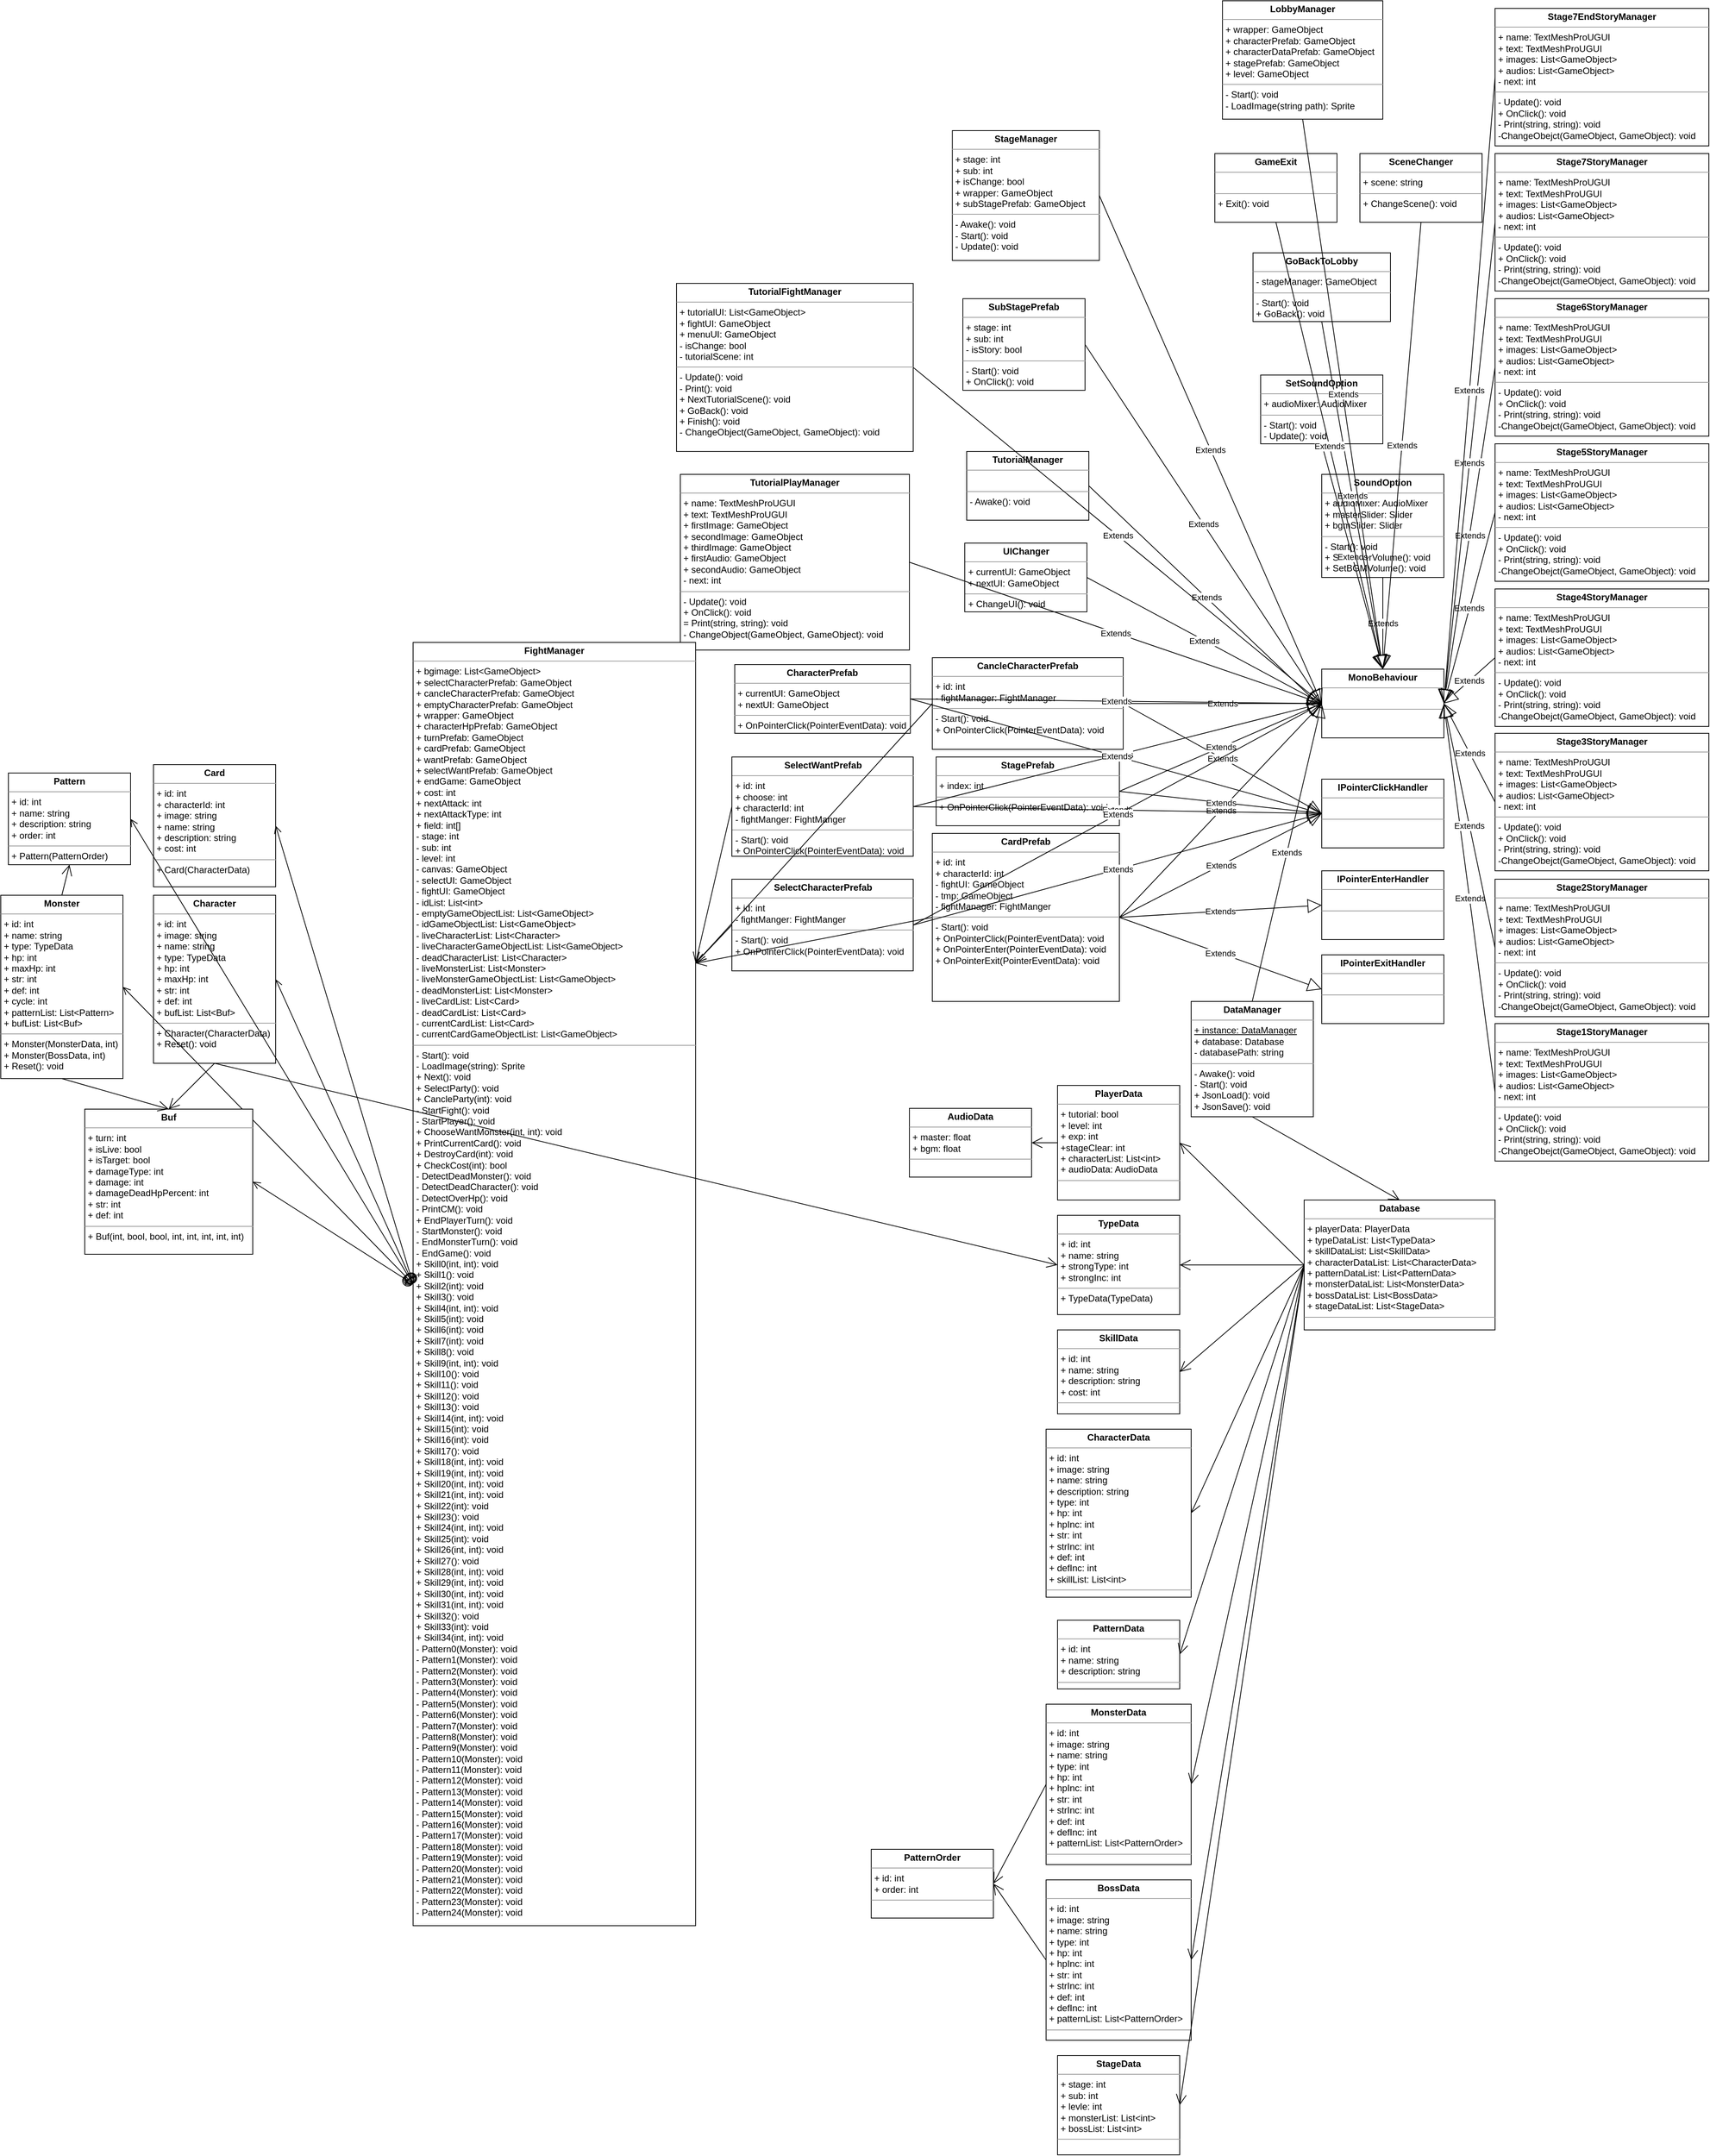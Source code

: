 <mxfile version="21.2.9" type="device">
  <diagram name="페이지-1" id="3ozcLiak21M0LQGP2omF">
    <mxGraphModel dx="2655" dy="3135" grid="1" gridSize="10" guides="1" tooltips="1" connect="1" arrows="1" fold="1" page="1" pageScale="1" pageWidth="827" pageHeight="1169" math="0" shadow="0">
      <root>
        <mxCell id="0" />
        <mxCell id="1" parent="0" />
        <mxCell id="Y_zhikcrphOnHjAbYMV4-1" value="&lt;p style=&quot;margin:0px;margin-top:4px;text-align:center;&quot;&gt;&lt;b&gt;TypeData&lt;/b&gt;&lt;/p&gt;&lt;hr size=&quot;1&quot;&gt;&lt;p style=&quot;margin:0px;margin-left:4px;&quot;&gt;+ id: int&lt;/p&gt;&lt;p style=&quot;margin:0px;margin-left:4px;&quot;&gt;+ name: string&lt;br&gt;+ strongType: int&lt;/p&gt;&lt;p style=&quot;margin:0px;margin-left:4px;&quot;&gt;+ strongInc: int&lt;/p&gt;&lt;hr size=&quot;1&quot;&gt;&lt;p style=&quot;margin:0px;margin-left:4px;&quot;&gt;+ TypeData(TypeData)&lt;/p&gt;" style="verticalAlign=top;align=left;overflow=fill;fontSize=12;fontFamily=Helvetica;html=1;whiteSpace=wrap;" vertex="1" parent="1">
          <mxGeometry x="254" y="20" width="160" height="130" as="geometry" />
        </mxCell>
        <mxCell id="Y_zhikcrphOnHjAbYMV4-2" value="&lt;p style=&quot;margin:0px;margin-top:4px;text-align:center;&quot;&gt;&lt;b&gt;StageData&lt;/b&gt;&lt;/p&gt;&lt;hr size=&quot;1&quot;&gt;&lt;p style=&quot;margin:0px;margin-left:4px;&quot;&gt;+ stage: int&lt;/p&gt;&lt;p style=&quot;margin:0px;margin-left:4px;&quot;&gt;+ sub: int&lt;/p&gt;&lt;p style=&quot;margin:0px;margin-left:4px;&quot;&gt;+ levle: int&lt;/p&gt;&lt;p style=&quot;margin:0px;margin-left:4px;&quot;&gt;+ monsterList: List&amp;lt;int&amp;gt;&lt;/p&gt;&lt;p style=&quot;margin:0px;margin-left:4px;&quot;&gt;+ bossList: List&amp;lt;int&amp;gt;&lt;/p&gt;&lt;hr size=&quot;1&quot;&gt;&lt;p style=&quot;margin:0px;margin-left:4px;&quot;&gt;&lt;br&gt;&lt;/p&gt;" style="verticalAlign=top;align=left;overflow=fill;fontSize=12;fontFamily=Helvetica;html=1;whiteSpace=wrap;" vertex="1" parent="1">
          <mxGeometry x="254" y="1120" width="160" height="130" as="geometry" />
        </mxCell>
        <mxCell id="Y_zhikcrphOnHjAbYMV4-3" value="&lt;p style=&quot;margin:0px;margin-top:4px;text-align:center;&quot;&gt;&lt;b&gt;SkillData&lt;/b&gt;&lt;/p&gt;&lt;hr size=&quot;1&quot;&gt;&lt;p style=&quot;margin:0px;margin-left:4px;&quot;&gt;+ id: int&lt;/p&gt;&lt;p style=&quot;margin:0px;margin-left:4px;&quot;&gt;+ name: string&lt;/p&gt;&lt;p style=&quot;margin:0px;margin-left:4px;&quot;&gt;+ description: string&lt;/p&gt;&lt;p style=&quot;margin:0px;margin-left:4px;&quot;&gt;+ cost: int&lt;/p&gt;&lt;hr size=&quot;1&quot;&gt;&lt;p style=&quot;margin:0px;margin-left:4px;&quot;&gt;&lt;br&gt;&lt;/p&gt;" style="verticalAlign=top;align=left;overflow=fill;fontSize=12;fontFamily=Helvetica;html=1;whiteSpace=wrap;" vertex="1" parent="1">
          <mxGeometry x="254" y="170" width="160" height="110" as="geometry" />
        </mxCell>
        <mxCell id="Y_zhikcrphOnHjAbYMV4-4" value="&lt;p style=&quot;margin:0px;margin-top:4px;text-align:center;&quot;&gt;&lt;b&gt;PlayerData&lt;/b&gt;&lt;/p&gt;&lt;hr size=&quot;1&quot;&gt;&lt;p style=&quot;margin:0px;margin-left:4px;&quot;&gt;+ tutorial: bool&lt;/p&gt;&lt;p style=&quot;margin:0px;margin-left:4px;&quot;&gt;+ level: int&lt;/p&gt;&lt;p style=&quot;margin:0px;margin-left:4px;&quot;&gt;+ exp: int&lt;/p&gt;&lt;p style=&quot;margin:0px;margin-left:4px;&quot;&gt;+stageClear: int&lt;/p&gt;&lt;p style=&quot;margin:0px;margin-left:4px;&quot;&gt;+ characterList: List&amp;lt;int&amp;gt;&lt;/p&gt;&lt;p style=&quot;margin:0px;margin-left:4px;&quot;&gt;+ audioData: AudioData&lt;/p&gt;&lt;hr size=&quot;1&quot;&gt;&lt;p style=&quot;margin:0px;margin-left:4px;&quot;&gt;&lt;br&gt;&lt;/p&gt;" style="verticalAlign=top;align=left;overflow=fill;fontSize=12;fontFamily=Helvetica;html=1;whiteSpace=wrap;" vertex="1" parent="1">
          <mxGeometry x="254" y="-150" width="160" height="150" as="geometry" />
        </mxCell>
        <mxCell id="Y_zhikcrphOnHjAbYMV4-5" value="&lt;p style=&quot;margin:0px;margin-top:4px;text-align:center;&quot;&gt;&lt;b&gt;AudioData&lt;/b&gt;&lt;/p&gt;&lt;hr size=&quot;1&quot;&gt;&lt;p style=&quot;margin:0px;margin-left:4px;&quot;&gt;+ master: float&lt;/p&gt;&lt;p style=&quot;margin:0px;margin-left:4px;&quot;&gt;+ bgm: float&lt;/p&gt;&lt;hr size=&quot;1&quot;&gt;&lt;p style=&quot;margin:0px;margin-left:4px;&quot;&gt;&lt;br&gt;&lt;/p&gt;" style="verticalAlign=top;align=left;overflow=fill;fontSize=12;fontFamily=Helvetica;html=1;whiteSpace=wrap;" vertex="1" parent="1">
          <mxGeometry x="60" y="-120" width="160" height="90" as="geometry" />
        </mxCell>
        <mxCell id="Y_zhikcrphOnHjAbYMV4-7" value="&lt;p style=&quot;margin:0px;margin-top:4px;text-align:center;&quot;&gt;&lt;b&gt;PatternOrder&lt;/b&gt;&lt;/p&gt;&lt;hr size=&quot;1&quot;&gt;&lt;p style=&quot;margin:0px;margin-left:4px;&quot;&gt;+ id: int&lt;/p&gt;&lt;p style=&quot;margin:0px;margin-left:4px;&quot;&gt;+ order: int&lt;/p&gt;&lt;hr size=&quot;1&quot;&gt;&lt;p style=&quot;margin:0px;margin-left:4px;&quot;&gt;&lt;br&gt;&lt;/p&gt;" style="verticalAlign=top;align=left;overflow=fill;fontSize=12;fontFamily=Helvetica;html=1;whiteSpace=wrap;" vertex="1" parent="1">
          <mxGeometry x="10" y="850" width="160" height="90" as="geometry" />
        </mxCell>
        <mxCell id="Y_zhikcrphOnHjAbYMV4-8" value="&lt;p style=&quot;margin:0px;margin-top:4px;text-align:center;&quot;&gt;&lt;b&gt;PatternData&lt;/b&gt;&lt;/p&gt;&lt;hr size=&quot;1&quot;&gt;&lt;p style=&quot;margin:0px;margin-left:4px;&quot;&gt;+ id: int&lt;/p&gt;&lt;p style=&quot;margin:0px;margin-left:4px;&quot;&gt;+ name: string&lt;/p&gt;&lt;p style=&quot;margin:0px;margin-left:4px;&quot;&gt;+ description: string&lt;/p&gt;&lt;hr size=&quot;1&quot;&gt;&lt;p style=&quot;margin:0px;margin-left:4px;&quot;&gt;&lt;br&gt;&lt;/p&gt;" style="verticalAlign=top;align=left;overflow=fill;fontSize=12;fontFamily=Helvetica;html=1;whiteSpace=wrap;" vertex="1" parent="1">
          <mxGeometry x="254" y="550" width="160" height="90" as="geometry" />
        </mxCell>
        <mxCell id="Y_zhikcrphOnHjAbYMV4-13" value="&lt;p style=&quot;margin:0px;margin-top:4px;text-align:center;&quot;&gt;&lt;b&gt;MonsterData&lt;/b&gt;&lt;/p&gt;&lt;hr size=&quot;1&quot;&gt;&lt;p style=&quot;margin:0px;margin-left:4px;&quot;&gt;+ id: int&lt;/p&gt;&lt;p style=&quot;margin:0px;margin-left:4px;&quot;&gt;+ image: string&lt;/p&gt;&lt;p style=&quot;margin:0px;margin-left:4px;&quot;&gt;+ name: string&lt;/p&gt;&lt;p style=&quot;margin:0px;margin-left:4px;&quot;&gt;+ type: int&lt;/p&gt;&lt;p style=&quot;margin:0px;margin-left:4px;&quot;&gt;+ hp: int&lt;/p&gt;&lt;p style=&quot;margin:0px;margin-left:4px;&quot;&gt;+ hpInc: int&lt;/p&gt;&lt;p style=&quot;margin:0px;margin-left:4px;&quot;&gt;+ str: int&lt;/p&gt;&lt;p style=&quot;margin:0px;margin-left:4px;&quot;&gt;+ strInc: int&lt;/p&gt;&lt;p style=&quot;margin:0px;margin-left:4px;&quot;&gt;+ def: int&lt;/p&gt;&lt;p style=&quot;margin:0px;margin-left:4px;&quot;&gt;+ defInc: int&lt;/p&gt;&lt;p style=&quot;margin:0px;margin-left:4px;&quot;&gt;+ patternList: List&amp;lt;PatternOrder&amp;gt;&lt;/p&gt;&lt;hr size=&quot;1&quot;&gt;&lt;p style=&quot;margin:0px;margin-left:4px;&quot;&gt;&lt;br&gt;&lt;/p&gt;" style="verticalAlign=top;align=left;overflow=fill;fontSize=12;fontFamily=Helvetica;html=1;whiteSpace=wrap;" vertex="1" parent="1">
          <mxGeometry x="239" y="660" width="190" height="210" as="geometry" />
        </mxCell>
        <mxCell id="Y_zhikcrphOnHjAbYMV4-15" value="&lt;p style=&quot;margin:0px;margin-top:4px;text-align:center;&quot;&gt;&lt;b&gt;CharacterData&lt;/b&gt;&lt;/p&gt;&lt;hr size=&quot;1&quot;&gt;&lt;p style=&quot;margin:0px;margin-left:4px;&quot;&gt;+ id: int&lt;/p&gt;&lt;p style=&quot;margin:0px;margin-left:4px;&quot;&gt;+ image: string&lt;/p&gt;&lt;p style=&quot;margin:0px;margin-left:4px;&quot;&gt;+ name: string&lt;/p&gt;&lt;p style=&quot;margin:0px;margin-left:4px;&quot;&gt;+ description: string&lt;br&gt;&lt;/p&gt;&lt;p style=&quot;margin:0px;margin-left:4px;&quot;&gt;+ type: int&lt;/p&gt;&lt;p style=&quot;margin:0px;margin-left:4px;&quot;&gt;+ hp: int&lt;/p&gt;&lt;p style=&quot;margin:0px;margin-left:4px;&quot;&gt;+ hpInc: int&lt;/p&gt;&lt;p style=&quot;margin:0px;margin-left:4px;&quot;&gt;+ str: int&lt;/p&gt;&lt;p style=&quot;margin:0px;margin-left:4px;&quot;&gt;+ strInc: int&lt;/p&gt;&lt;p style=&quot;margin:0px;margin-left:4px;&quot;&gt;+ def: int&lt;/p&gt;&lt;p style=&quot;margin:0px;margin-left:4px;&quot;&gt;+ defInc: int&lt;/p&gt;&lt;p style=&quot;margin:0px;margin-left:4px;&quot;&gt;+ skillList: List&amp;lt;int&amp;gt;&lt;/p&gt;&lt;hr size=&quot;1&quot;&gt;&lt;p style=&quot;margin:0px;margin-left:4px;&quot;&gt;&lt;br&gt;&lt;/p&gt;" style="verticalAlign=top;align=left;overflow=fill;fontSize=12;fontFamily=Helvetica;html=1;whiteSpace=wrap;" vertex="1" parent="1">
          <mxGeometry x="239" y="300" width="190" height="220" as="geometry" />
        </mxCell>
        <mxCell id="Y_zhikcrphOnHjAbYMV4-16" value="&lt;p style=&quot;margin:0px;margin-top:4px;text-align:center;&quot;&gt;&lt;b&gt;BossData&lt;/b&gt;&lt;/p&gt;&lt;hr size=&quot;1&quot;&gt;&lt;p style=&quot;margin:0px;margin-left:4px;&quot;&gt;+ id: int&lt;/p&gt;&lt;p style=&quot;margin:0px;margin-left:4px;&quot;&gt;+ image: string&lt;/p&gt;&lt;p style=&quot;margin:0px;margin-left:4px;&quot;&gt;+ name: string&lt;/p&gt;&lt;p style=&quot;margin:0px;margin-left:4px;&quot;&gt;+ type: int&lt;/p&gt;&lt;p style=&quot;margin:0px;margin-left:4px;&quot;&gt;+ hp: int&lt;/p&gt;&lt;p style=&quot;margin:0px;margin-left:4px;&quot;&gt;+ hpInc: int&lt;/p&gt;&lt;p style=&quot;margin:0px;margin-left:4px;&quot;&gt;+ str: int&lt;/p&gt;&lt;p style=&quot;margin:0px;margin-left:4px;&quot;&gt;+ strInc: int&lt;/p&gt;&lt;p style=&quot;margin:0px;margin-left:4px;&quot;&gt;+ def: int&lt;/p&gt;&lt;p style=&quot;margin:0px;margin-left:4px;&quot;&gt;+ defInc: int&lt;/p&gt;&lt;p style=&quot;margin:0px;margin-left:4px;&quot;&gt;+ patternList: List&amp;lt;PatternOrder&amp;gt;&lt;/p&gt;&lt;hr size=&quot;1&quot;&gt;&lt;p style=&quot;margin:0px;margin-left:4px;&quot;&gt;&lt;br&gt;&lt;/p&gt;" style="verticalAlign=top;align=left;overflow=fill;fontSize=12;fontFamily=Helvetica;html=1;whiteSpace=wrap;" vertex="1" parent="1">
          <mxGeometry x="239" y="890" width="190" height="210" as="geometry" />
        </mxCell>
        <mxCell id="Y_zhikcrphOnHjAbYMV4-18" value="&lt;p style=&quot;margin:0px;margin-top:4px;text-align:center;&quot;&gt;&lt;b&gt;Database&lt;/b&gt;&lt;/p&gt;&lt;hr size=&quot;1&quot;&gt;&lt;p style=&quot;margin:0px;margin-left:4px;&quot;&gt;+ playerData: PlayerData&lt;/p&gt;&lt;p style=&quot;margin:0px;margin-left:4px;&quot;&gt;+ typeDataList: List&amp;lt;TypeData&amp;gt;&lt;/p&gt;&lt;p style=&quot;margin:0px;margin-left:4px;&quot;&gt;+ skillDataList: List&amp;lt;SkillData&amp;gt;&lt;/p&gt;&lt;p style=&quot;margin:0px;margin-left:4px;&quot;&gt;+ characterDataList: List&amp;lt;CharacterData&amp;gt;&lt;/p&gt;&lt;p style=&quot;margin:0px;margin-left:4px;&quot;&gt;+ patternDataList: List&amp;lt;PatternData&amp;gt;&lt;/p&gt;&lt;p style=&quot;margin:0px;margin-left:4px;&quot;&gt;+ monsterDataList: List&amp;lt;MonsterData&amp;gt;&lt;/p&gt;&lt;p style=&quot;margin:0px;margin-left:4px;&quot;&gt;+ bossDataList: List&amp;lt;BossData&amp;gt;&lt;/p&gt;&lt;p style=&quot;margin:0px;margin-left:4px;&quot;&gt;+ stageDataList: List&amp;lt;StageData&amp;gt;&lt;/p&gt;&lt;hr size=&quot;1&quot;&gt;&lt;p style=&quot;margin:0px;margin-left:4px;&quot;&gt;&lt;br&gt;&lt;/p&gt;" style="verticalAlign=top;align=left;overflow=fill;fontSize=12;fontFamily=Helvetica;html=1;whiteSpace=wrap;" vertex="1" parent="1">
          <mxGeometry x="577" width="250" height="170" as="geometry" />
        </mxCell>
        <mxCell id="Y_zhikcrphOnHjAbYMV4-29" value="" style="endArrow=open;endFill=1;endSize=12;html=1;rounded=0;exitX=0;exitY=0.5;exitDx=0;exitDy=0;entryX=1;entryY=0.5;entryDx=0;entryDy=0;" edge="1" parent="1" source="Y_zhikcrphOnHjAbYMV4-4" target="Y_zhikcrphOnHjAbYMV4-5">
          <mxGeometry width="160" relative="1" as="geometry">
            <mxPoint x="390" y="220" as="sourcePoint" />
            <mxPoint x="550" y="220" as="targetPoint" />
          </mxGeometry>
        </mxCell>
        <mxCell id="Y_zhikcrphOnHjAbYMV4-30" value="" style="endArrow=open;endFill=1;endSize=12;html=1;rounded=0;exitX=0;exitY=0.5;exitDx=0;exitDy=0;entryX=1;entryY=0.5;entryDx=0;entryDy=0;" edge="1" parent="1" source="Y_zhikcrphOnHjAbYMV4-13" target="Y_zhikcrphOnHjAbYMV4-7">
          <mxGeometry width="160" relative="1" as="geometry">
            <mxPoint x="390" y="820" as="sourcePoint" />
            <mxPoint x="550" y="820" as="targetPoint" />
          </mxGeometry>
        </mxCell>
        <mxCell id="Y_zhikcrphOnHjAbYMV4-31" value="" style="endArrow=open;endFill=1;endSize=12;html=1;rounded=0;exitX=0;exitY=0.5;exitDx=0;exitDy=0;entryX=1;entryY=0.5;entryDx=0;entryDy=0;" edge="1" parent="1" source="Y_zhikcrphOnHjAbYMV4-16" target="Y_zhikcrphOnHjAbYMV4-7">
          <mxGeometry width="160" relative="1" as="geometry">
            <mxPoint x="390" y="820" as="sourcePoint" />
            <mxPoint x="550" y="820" as="targetPoint" />
          </mxGeometry>
        </mxCell>
        <mxCell id="Y_zhikcrphOnHjAbYMV4-32" value="" style="endArrow=open;endFill=1;endSize=12;html=1;rounded=0;exitX=0;exitY=0.5;exitDx=0;exitDy=0;entryX=1;entryY=0.5;entryDx=0;entryDy=0;" edge="1" parent="1" source="Y_zhikcrphOnHjAbYMV4-18" target="Y_zhikcrphOnHjAbYMV4-2">
          <mxGeometry width="160" relative="1" as="geometry">
            <mxPoint x="390" y="920" as="sourcePoint" />
            <mxPoint x="550" y="920" as="targetPoint" />
          </mxGeometry>
        </mxCell>
        <mxCell id="Y_zhikcrphOnHjAbYMV4-33" value="" style="endArrow=open;endFill=1;endSize=12;html=1;rounded=0;exitX=0;exitY=0.5;exitDx=0;exitDy=0;entryX=1;entryY=0.5;entryDx=0;entryDy=0;" edge="1" parent="1" source="Y_zhikcrphOnHjAbYMV4-18" target="Y_zhikcrphOnHjAbYMV4-16">
          <mxGeometry width="160" relative="1" as="geometry">
            <mxPoint x="390" y="820" as="sourcePoint" />
            <mxPoint x="550" y="820" as="targetPoint" />
          </mxGeometry>
        </mxCell>
        <mxCell id="Y_zhikcrphOnHjAbYMV4-34" value="" style="endArrow=open;endFill=1;endSize=12;html=1;rounded=0;exitX=0;exitY=0.5;exitDx=0;exitDy=0;entryX=1;entryY=0.5;entryDx=0;entryDy=0;" edge="1" parent="1" source="Y_zhikcrphOnHjAbYMV4-18" target="Y_zhikcrphOnHjAbYMV4-13">
          <mxGeometry width="160" relative="1" as="geometry">
            <mxPoint x="390" y="820" as="sourcePoint" />
            <mxPoint x="550" y="820" as="targetPoint" />
          </mxGeometry>
        </mxCell>
        <mxCell id="Y_zhikcrphOnHjAbYMV4-35" value="" style="endArrow=open;endFill=1;endSize=12;html=1;rounded=0;exitX=0;exitY=0.5;exitDx=0;exitDy=0;entryX=1;entryY=0.5;entryDx=0;entryDy=0;" edge="1" parent="1" source="Y_zhikcrphOnHjAbYMV4-18" target="Y_zhikcrphOnHjAbYMV4-8">
          <mxGeometry width="160" relative="1" as="geometry">
            <mxPoint x="390" y="420" as="sourcePoint" />
            <mxPoint x="550" y="420" as="targetPoint" />
          </mxGeometry>
        </mxCell>
        <mxCell id="Y_zhikcrphOnHjAbYMV4-36" value="" style="endArrow=open;endFill=1;endSize=12;html=1;rounded=0;exitX=0;exitY=0.5;exitDx=0;exitDy=0;entryX=1;entryY=0.5;entryDx=0;entryDy=0;" edge="1" parent="1" source="Y_zhikcrphOnHjAbYMV4-18" target="Y_zhikcrphOnHjAbYMV4-15">
          <mxGeometry width="160" relative="1" as="geometry">
            <mxPoint x="390" y="420" as="sourcePoint" />
            <mxPoint x="550" y="420" as="targetPoint" />
          </mxGeometry>
        </mxCell>
        <mxCell id="Y_zhikcrphOnHjAbYMV4-37" value="" style="endArrow=open;endFill=1;endSize=12;html=1;rounded=0;exitX=0;exitY=0.5;exitDx=0;exitDy=0;entryX=1;entryY=0.5;entryDx=0;entryDy=0;" edge="1" parent="1" source="Y_zhikcrphOnHjAbYMV4-18" target="Y_zhikcrphOnHjAbYMV4-3">
          <mxGeometry width="160" relative="1" as="geometry">
            <mxPoint x="390" y="420" as="sourcePoint" />
            <mxPoint x="550" y="420" as="targetPoint" />
          </mxGeometry>
        </mxCell>
        <mxCell id="Y_zhikcrphOnHjAbYMV4-38" value="" style="endArrow=open;endFill=1;endSize=12;html=1;rounded=0;exitX=0;exitY=0.5;exitDx=0;exitDy=0;entryX=1;entryY=0.5;entryDx=0;entryDy=0;" edge="1" parent="1" source="Y_zhikcrphOnHjAbYMV4-18" target="Y_zhikcrphOnHjAbYMV4-1">
          <mxGeometry width="160" relative="1" as="geometry">
            <mxPoint x="390" y="420" as="sourcePoint" />
            <mxPoint x="550" y="420" as="targetPoint" />
          </mxGeometry>
        </mxCell>
        <mxCell id="Y_zhikcrphOnHjAbYMV4-39" value="" style="endArrow=open;endFill=1;endSize=12;html=1;rounded=0;entryX=1;entryY=0.5;entryDx=0;entryDy=0;exitX=0;exitY=0.5;exitDx=0;exitDy=0;" edge="1" parent="1" source="Y_zhikcrphOnHjAbYMV4-18" target="Y_zhikcrphOnHjAbYMV4-4">
          <mxGeometry width="160" relative="1" as="geometry">
            <mxPoint x="570" y="300" as="sourcePoint" />
            <mxPoint x="550" y="20" as="targetPoint" />
          </mxGeometry>
        </mxCell>
        <mxCell id="Y_zhikcrphOnHjAbYMV4-40" value="&lt;p style=&quot;margin:0px;margin-top:4px;text-align:center;&quot;&gt;&lt;b&gt;CancleCharacterPrefab&lt;/b&gt;&lt;/p&gt;&lt;hr size=&quot;1&quot;&gt;&lt;p style=&quot;margin:0px;margin-left:4px;&quot;&gt;+ id: int&lt;/p&gt;&lt;p style=&quot;margin:0px;margin-left:4px;&quot;&gt;- fightManager: FightManager&lt;/p&gt;&lt;hr size=&quot;1&quot;&gt;&lt;p style=&quot;margin:0px;margin-left:4px;&quot;&gt;- Start(): void&lt;/p&gt;&lt;p style=&quot;margin:0px;margin-left:4px;&quot;&gt;+ OnPointerClick(PointerEventData): void&lt;/p&gt;" style="verticalAlign=top;align=left;overflow=fill;fontSize=12;fontFamily=Helvetica;html=1;whiteSpace=wrap;" vertex="1" parent="1">
          <mxGeometry x="90" y="-710" width="250" height="120" as="geometry" />
        </mxCell>
        <mxCell id="Y_zhikcrphOnHjAbYMV4-41" value="&lt;p style=&quot;margin:0px;margin-top:4px;text-align:center;&quot;&gt;&lt;b&gt;MonoBehaviour&lt;/b&gt;&lt;/p&gt;&lt;hr size=&quot;1&quot;&gt;&lt;p style=&quot;margin:0px;margin-left:4px;&quot;&gt;&lt;br&gt;&lt;/p&gt;&lt;hr size=&quot;1&quot;&gt;&lt;p style=&quot;margin:0px;margin-left:4px;&quot;&gt;&lt;br&gt;&lt;/p&gt;" style="verticalAlign=top;align=left;overflow=fill;fontSize=12;fontFamily=Helvetica;html=1;whiteSpace=wrap;" vertex="1" parent="1">
          <mxGeometry x="600" y="-695" width="160" height="90" as="geometry" />
        </mxCell>
        <mxCell id="Y_zhikcrphOnHjAbYMV4-42" value="&lt;p style=&quot;margin:0px;margin-top:4px;text-align:center;&quot;&gt;&lt;b&gt;IPointerClickHandler&lt;/b&gt;&lt;br&gt;&lt;/p&gt;&lt;hr size=&quot;1&quot;&gt;&lt;p style=&quot;margin:0px;margin-left:4px;&quot;&gt;&lt;br&gt;&lt;/p&gt;&lt;hr size=&quot;1&quot;&gt;&lt;p style=&quot;margin:0px;margin-left:4px;&quot;&gt;&lt;br&gt;&lt;/p&gt;" style="verticalAlign=top;align=left;overflow=fill;fontSize=12;fontFamily=Helvetica;html=1;whiteSpace=wrap;" vertex="1" parent="1">
          <mxGeometry x="600" y="-551" width="160" height="90" as="geometry" />
        </mxCell>
        <mxCell id="Y_zhikcrphOnHjAbYMV4-43" value="Extends" style="endArrow=block;endSize=16;endFill=0;html=1;rounded=0;exitX=1;exitY=0.5;exitDx=0;exitDy=0;entryX=0;entryY=0.5;entryDx=0;entryDy=0;" edge="1" parent="1" source="Y_zhikcrphOnHjAbYMV4-40" target="Y_zhikcrphOnHjAbYMV4-41">
          <mxGeometry width="160" relative="1" as="geometry">
            <mxPoint x="400" y="-491" as="sourcePoint" />
            <mxPoint x="560" y="-491" as="targetPoint" />
          </mxGeometry>
        </mxCell>
        <mxCell id="Y_zhikcrphOnHjAbYMV4-44" value="Extends" style="endArrow=block;endSize=16;endFill=0;html=1;rounded=0;exitX=1;exitY=0.5;exitDx=0;exitDy=0;entryX=0;entryY=0.5;entryDx=0;entryDy=0;" edge="1" parent="1" source="Y_zhikcrphOnHjAbYMV4-40" target="Y_zhikcrphOnHjAbYMV4-42">
          <mxGeometry width="160" relative="1" as="geometry">
            <mxPoint x="400" y="-491" as="sourcePoint" />
            <mxPoint x="560" y="-491" as="targetPoint" />
          </mxGeometry>
        </mxCell>
        <mxCell id="Y_zhikcrphOnHjAbYMV4-45" value="&lt;p style=&quot;margin:0px;margin-top:4px;text-align:center;&quot;&gt;&lt;b&gt;IPointerEnterHandler&lt;/b&gt;&lt;br&gt;&lt;/p&gt;&lt;hr size=&quot;1&quot;&gt;&lt;p style=&quot;margin:0px;margin-left:4px;&quot;&gt;&lt;br&gt;&lt;/p&gt;&lt;hr size=&quot;1&quot;&gt;&lt;p style=&quot;margin:0px;margin-left:4px;&quot;&gt;&lt;br&gt;&lt;/p&gt;" style="verticalAlign=top;align=left;overflow=fill;fontSize=12;fontFamily=Helvetica;html=1;whiteSpace=wrap;" vertex="1" parent="1">
          <mxGeometry x="600" y="-431" width="160" height="90" as="geometry" />
        </mxCell>
        <mxCell id="Y_zhikcrphOnHjAbYMV4-46" value="&lt;p style=&quot;margin:0px;margin-top:4px;text-align:center;&quot;&gt;&lt;b&gt;IPointerExitHandler&lt;/b&gt;&lt;br&gt;&lt;/p&gt;&lt;hr size=&quot;1&quot;&gt;&lt;p style=&quot;margin:0px;margin-left:4px;&quot;&gt;&lt;br&gt;&lt;/p&gt;&lt;hr size=&quot;1&quot;&gt;&lt;p style=&quot;margin:0px;margin-left:4px;&quot;&gt;&lt;br&gt;&lt;/p&gt;" style="verticalAlign=top;align=left;overflow=fill;fontSize=12;fontFamily=Helvetica;html=1;whiteSpace=wrap;" vertex="1" parent="1">
          <mxGeometry x="600" y="-321" width="160" height="90" as="geometry" />
        </mxCell>
        <mxCell id="Y_zhikcrphOnHjAbYMV4-47" value="&lt;p style=&quot;margin:0px;margin-top:4px;text-align:center;&quot;&gt;&lt;b&gt;CardPrefab&lt;/b&gt;&lt;br&gt;&lt;/p&gt;&lt;hr size=&quot;1&quot;&gt;&lt;p style=&quot;margin:0px;margin-left:4px;&quot;&gt;+ id: int&lt;/p&gt;&lt;p style=&quot;margin:0px;margin-left:4px;&quot;&gt;+ characterId: int&lt;/p&gt;&lt;p style=&quot;margin:0px;margin-left:4px;&quot;&gt;- fightUI: GameObject&lt;/p&gt;&lt;p style=&quot;margin:0px;margin-left:4px;&quot;&gt;- tmp: GameObject&lt;/p&gt;&lt;p style=&quot;margin:0px;margin-left:4px;&quot;&gt;- fightManager: FightManger&lt;/p&gt;&lt;hr size=&quot;1&quot;&gt;&lt;p style=&quot;margin:0px;margin-left:4px;&quot;&gt;- Start(): void&lt;/p&gt;&lt;p style=&quot;margin:0px;margin-left:4px;&quot;&gt;+ OnPointerClick(PointerEventData): void&lt;/p&gt;&lt;p style=&quot;margin:0px;margin-left:4px;&quot;&gt;+ OnPointerEnter(PointerEventData): void&lt;/p&gt;&lt;p style=&quot;margin:0px;margin-left:4px;&quot;&gt;+ OnPointerExit(PointerEventData): void&lt;/p&gt;" style="verticalAlign=top;align=left;overflow=fill;fontSize=12;fontFamily=Helvetica;html=1;whiteSpace=wrap;" vertex="1" parent="1">
          <mxGeometry x="90" y="-480" width="245" height="220" as="geometry" />
        </mxCell>
        <mxCell id="Y_zhikcrphOnHjAbYMV4-48" value="Extends" style="endArrow=block;endSize=16;endFill=0;html=1;rounded=0;exitX=1;exitY=0.5;exitDx=0;exitDy=0;entryX=0;entryY=0.5;entryDx=0;entryDy=0;" edge="1" parent="1" source="Y_zhikcrphOnHjAbYMV4-47" target="Y_zhikcrphOnHjAbYMV4-46">
          <mxGeometry width="160" relative="1" as="geometry">
            <mxPoint x="400" y="-360" as="sourcePoint" />
            <mxPoint x="560" y="-360" as="targetPoint" />
          </mxGeometry>
        </mxCell>
        <mxCell id="Y_zhikcrphOnHjAbYMV4-49" value="Extends" style="endArrow=block;endSize=16;endFill=0;html=1;rounded=0;exitX=1;exitY=0.5;exitDx=0;exitDy=0;entryX=0;entryY=0.5;entryDx=0;entryDy=0;" edge="1" parent="1" source="Y_zhikcrphOnHjAbYMV4-47" target="Y_zhikcrphOnHjAbYMV4-45">
          <mxGeometry width="160" relative="1" as="geometry">
            <mxPoint x="400" y="-360" as="sourcePoint" />
            <mxPoint x="560" y="-360" as="targetPoint" />
          </mxGeometry>
        </mxCell>
        <mxCell id="Y_zhikcrphOnHjAbYMV4-50" value="Extends" style="endArrow=block;endSize=16;endFill=0;html=1;rounded=0;exitX=1;exitY=0.5;exitDx=0;exitDy=0;entryX=0;entryY=0.5;entryDx=0;entryDy=0;" edge="1" parent="1" source="Y_zhikcrphOnHjAbYMV4-47" target="Y_zhikcrphOnHjAbYMV4-42">
          <mxGeometry width="160" relative="1" as="geometry">
            <mxPoint x="400" y="-360" as="sourcePoint" />
            <mxPoint x="560" y="-360" as="targetPoint" />
          </mxGeometry>
        </mxCell>
        <mxCell id="Y_zhikcrphOnHjAbYMV4-51" value="Extends" style="endArrow=block;endSize=16;endFill=0;html=1;rounded=0;exitX=1;exitY=0.5;exitDx=0;exitDy=0;entryX=0;entryY=0.5;entryDx=0;entryDy=0;" edge="1" parent="1" source="Y_zhikcrphOnHjAbYMV4-47" target="Y_zhikcrphOnHjAbYMV4-41">
          <mxGeometry width="160" relative="1" as="geometry">
            <mxPoint x="400" y="-360" as="sourcePoint" />
            <mxPoint x="560" y="-360" as="targetPoint" />
          </mxGeometry>
        </mxCell>
        <mxCell id="Y_zhikcrphOnHjAbYMV4-52" value="&lt;p style=&quot;margin:0px;margin-top:4px;text-align:center;&quot;&gt;&lt;b&gt;UIChanger&lt;/b&gt;&lt;/p&gt;&lt;hr size=&quot;1&quot;&gt;&lt;p style=&quot;margin:0px;margin-left:4px;&quot;&gt;+ currentUI: GameObject&lt;/p&gt;&lt;p style=&quot;margin:0px;margin-left:4px;&quot;&gt;+ nextUI: GameObject&lt;/p&gt;&lt;hr size=&quot;1&quot;&gt;&lt;p style=&quot;margin:0px;margin-left:4px;&quot;&gt;+ ChangeUI(): void&lt;/p&gt;" style="verticalAlign=top;align=left;overflow=fill;fontSize=12;fontFamily=Helvetica;html=1;whiteSpace=wrap;" vertex="1" parent="1">
          <mxGeometry x="132.5" y="-860" width="160" height="90" as="geometry" />
        </mxCell>
        <mxCell id="Y_zhikcrphOnHjAbYMV4-54" value="Extends" style="endArrow=block;endSize=16;endFill=0;html=1;rounded=0;exitX=1;exitY=0.5;exitDx=0;exitDy=0;entryX=0;entryY=0.5;entryDx=0;entryDy=0;" edge="1" parent="1" source="Y_zhikcrphOnHjAbYMV4-52" target="Y_zhikcrphOnHjAbYMV4-41">
          <mxGeometry width="160" relative="1" as="geometry">
            <mxPoint x="400" y="-560" as="sourcePoint" />
            <mxPoint x="560" y="-560" as="targetPoint" />
          </mxGeometry>
        </mxCell>
        <mxCell id="Y_zhikcrphOnHjAbYMV4-55" value="&lt;p style=&quot;margin:0px;margin-top:4px;text-align:center;&quot;&gt;&lt;b&gt;TutorialPlayManager&lt;/b&gt;&lt;br&gt;&lt;/p&gt;&lt;hr size=&quot;1&quot;&gt;&lt;p style=&quot;margin:0px;margin-left:4px;&quot;&gt;+ name: TextMeshProUGUI&lt;/p&gt;&lt;p style=&quot;margin:0px;margin-left:4px;&quot;&gt;+ text: TextMeshProUGUI&lt;/p&gt;&lt;p style=&quot;margin:0px;margin-left:4px;&quot;&gt;+ firstImage: GameObject&lt;/p&gt;&lt;p style=&quot;margin:0px;margin-left:4px;&quot;&gt;+ secondImage: GameObject&lt;/p&gt;&lt;p style=&quot;margin:0px;margin-left:4px;&quot;&gt;+ thirdImage: GameObject&lt;/p&gt;&lt;p style=&quot;margin:0px;margin-left:4px;&quot;&gt;+ firstAudio: GameObject&lt;/p&gt;&lt;p style=&quot;margin:0px;margin-left:4px;&quot;&gt;+ secondAudio: GameObject&lt;/p&gt;&lt;p style=&quot;margin:0px;margin-left:4px;&quot;&gt;- next: int&lt;/p&gt;&lt;hr size=&quot;1&quot;&gt;&lt;p style=&quot;margin:0px;margin-left:4px;&quot;&gt;- Update(): void&lt;/p&gt;&lt;p style=&quot;margin:0px;margin-left:4px;&quot;&gt;+ OnClick(): void&lt;/p&gt;&lt;p style=&quot;margin:0px;margin-left:4px;&quot;&gt;= Print(string, string): void&lt;/p&gt;&lt;p style=&quot;margin:0px;margin-left:4px;&quot;&gt;- ChangeObject(GameObject, GameObject): void&lt;/p&gt;" style="verticalAlign=top;align=left;overflow=fill;fontSize=12;fontFamily=Helvetica;html=1;whiteSpace=wrap;" vertex="1" parent="1">
          <mxGeometry x="-240" y="-950" width="300" height="230" as="geometry" />
        </mxCell>
        <mxCell id="Y_zhikcrphOnHjAbYMV4-58" value="Extends" style="endArrow=block;endSize=16;endFill=0;html=1;rounded=0;exitX=1;exitY=0.5;exitDx=0;exitDy=0;entryX=0;entryY=0.5;entryDx=0;entryDy=0;" edge="1" parent="1" source="Y_zhikcrphOnHjAbYMV4-55" target="Y_zhikcrphOnHjAbYMV4-41">
          <mxGeometry width="160" relative="1" as="geometry">
            <mxPoint x="370" y="-1040" as="sourcePoint" />
            <mxPoint x="560" y="-660" as="targetPoint" />
          </mxGeometry>
        </mxCell>
        <mxCell id="Y_zhikcrphOnHjAbYMV4-59" value="&lt;p style=&quot;margin:0px;margin-top:4px;text-align:center;&quot;&gt;&lt;b&gt;TutorialManager&lt;/b&gt;&lt;br&gt;&lt;/p&gt;&lt;hr size=&quot;1&quot;&gt;&lt;p style=&quot;margin:0px;margin-left:4px;&quot;&gt;&lt;br&gt;&lt;/p&gt;&lt;hr size=&quot;1&quot;&gt;&lt;p style=&quot;margin:0px;margin-left:4px;&quot;&gt;- Awake(): void&lt;/p&gt;" style="verticalAlign=top;align=left;overflow=fill;fontSize=12;fontFamily=Helvetica;html=1;whiteSpace=wrap;" vertex="1" parent="1">
          <mxGeometry x="135" y="-980" width="160" height="90" as="geometry" />
        </mxCell>
        <mxCell id="Y_zhikcrphOnHjAbYMV4-61" value="Extends" style="endArrow=block;endSize=16;endFill=0;html=1;rounded=0;exitX=1;exitY=0.5;exitDx=0;exitDy=0;entryX=0.013;entryY=0.578;entryDx=0;entryDy=0;entryPerimeter=0;" edge="1" parent="1" source="Y_zhikcrphOnHjAbYMV4-59" target="Y_zhikcrphOnHjAbYMV4-41">
          <mxGeometry width="160" relative="1" as="geometry">
            <mxPoint x="400" y="-860" as="sourcePoint" />
            <mxPoint x="560" y="-860" as="targetPoint" />
          </mxGeometry>
        </mxCell>
        <mxCell id="Y_zhikcrphOnHjAbYMV4-62" value="&lt;p style=&quot;margin:0px;margin-top:4px;text-align:center;&quot;&gt;&lt;b&gt;TutorialFightManager&lt;/b&gt;&lt;br&gt;&lt;/p&gt;&lt;hr size=&quot;1&quot;&gt;&lt;p style=&quot;margin:0px;margin-left:4px;&quot;&gt;+ tutorialUI: List&amp;lt;GameObject&amp;gt;&lt;/p&gt;&lt;p style=&quot;margin:0px;margin-left:4px;&quot;&gt;+ fightUI: GameObject&lt;/p&gt;&lt;p style=&quot;margin:0px;margin-left:4px;&quot;&gt;+ menuUI: GameObject&lt;/p&gt;&lt;p style=&quot;margin:0px;margin-left:4px;&quot;&gt;- isChange: bool&lt;/p&gt;&lt;p style=&quot;margin:0px;margin-left:4px;&quot;&gt;- tutorialScene: int&lt;/p&gt;&lt;hr size=&quot;1&quot;&gt;&lt;p style=&quot;margin:0px;margin-left:4px;&quot;&gt;- Update(): void&lt;/p&gt;&lt;p style=&quot;margin:0px;margin-left:4px;&quot;&gt;- Print(): void&lt;/p&gt;&lt;p style=&quot;margin:0px;margin-left:4px;&quot;&gt;+ NextTutorialScene(): void&lt;/p&gt;&lt;p style=&quot;margin:0px;margin-left:4px;&quot;&gt;+ GoBack(): void&lt;/p&gt;&lt;p style=&quot;margin:0px;margin-left:4px;&quot;&gt;+ Finish(): void&lt;/p&gt;&lt;p style=&quot;margin:0px;margin-left:4px;&quot;&gt;- ChangeObject(GameObject, GameObject): void&lt;/p&gt;" style="verticalAlign=top;align=left;overflow=fill;fontSize=12;fontFamily=Helvetica;html=1;whiteSpace=wrap;" vertex="1" parent="1">
          <mxGeometry x="-245" y="-1200" width="310" height="220" as="geometry" />
        </mxCell>
        <mxCell id="Y_zhikcrphOnHjAbYMV4-63" value="Extends" style="endArrow=block;endSize=16;endFill=0;html=1;rounded=0;exitX=1;exitY=0.5;exitDx=0;exitDy=0;entryX=0;entryY=0.5;entryDx=0;entryDy=0;" edge="1" parent="1" source="Y_zhikcrphOnHjAbYMV4-62" target="Y_zhikcrphOnHjAbYMV4-41">
          <mxGeometry width="160" relative="1" as="geometry">
            <mxPoint x="400" y="-1260" as="sourcePoint" />
            <mxPoint x="560" y="-1260" as="targetPoint" />
          </mxGeometry>
        </mxCell>
        <mxCell id="Y_zhikcrphOnHjAbYMV4-64" value="&lt;p style=&quot;margin:0px;margin-top:4px;text-align:center;&quot;&gt;&lt;b&gt;Stage1StoryManager&lt;/b&gt;&lt;br&gt;&lt;/p&gt;&lt;hr size=&quot;1&quot;&gt;&lt;p style=&quot;margin:0px;margin-left:4px;&quot;&gt;+ name: TextMeshProUGUI&lt;/p&gt;&lt;p style=&quot;margin:0px;margin-left:4px;&quot;&gt;+ text: TextMeshProUGUI&lt;/p&gt;&lt;p style=&quot;margin:0px;margin-left:4px;&quot;&gt;+ images: List&amp;lt;GameObject&amp;gt;&lt;/p&gt;&lt;p style=&quot;margin:0px;margin-left:4px;&quot;&gt;+ audios: List&amp;lt;GameObject&amp;gt;&lt;/p&gt;&lt;p style=&quot;margin:0px;margin-left:4px;&quot;&gt;- next: int&lt;/p&gt;&lt;hr size=&quot;1&quot;&gt;&lt;p style=&quot;margin:0px;margin-left:4px;&quot;&gt;- Update(): void&lt;/p&gt;&lt;p style=&quot;margin:0px;margin-left:4px;&quot;&gt;+ OnClick(): void&lt;/p&gt;&lt;p style=&quot;margin:0px;margin-left:4px;&quot;&gt;- Print(string, string): void&lt;/p&gt;&lt;p style=&quot;margin:0px;margin-left:4px;&quot;&gt;-ChangeObejct(GameObject, GameObject): void&lt;/p&gt;" style="verticalAlign=top;align=left;overflow=fill;fontSize=12;fontFamily=Helvetica;html=1;whiteSpace=wrap;" vertex="1" parent="1">
          <mxGeometry x="827" y="-231" width="280" height="180" as="geometry" />
        </mxCell>
        <mxCell id="Y_zhikcrphOnHjAbYMV4-65" value="&lt;p style=&quot;margin:0px;margin-top:4px;text-align:center;&quot;&gt;&lt;b&gt;Stage2StoryManager&lt;/b&gt;&lt;br&gt;&lt;/p&gt;&lt;hr size=&quot;1&quot;&gt;&lt;p style=&quot;margin:0px;margin-left:4px;&quot;&gt;+ name: TextMeshProUGUI&lt;/p&gt;&lt;p style=&quot;margin:0px;margin-left:4px;&quot;&gt;+ text: TextMeshProUGUI&lt;/p&gt;&lt;p style=&quot;margin:0px;margin-left:4px;&quot;&gt;+ images: List&amp;lt;GameObject&amp;gt;&lt;/p&gt;&lt;p style=&quot;margin:0px;margin-left:4px;&quot;&gt;+ audios: List&amp;lt;GameObject&amp;gt;&lt;/p&gt;&lt;p style=&quot;margin:0px;margin-left:4px;&quot;&gt;- next: int&lt;/p&gt;&lt;hr size=&quot;1&quot;&gt;&lt;p style=&quot;margin:0px;margin-left:4px;&quot;&gt;- Update(): void&lt;/p&gt;&lt;p style=&quot;margin:0px;margin-left:4px;&quot;&gt;+ OnClick(): void&lt;/p&gt;&lt;p style=&quot;margin:0px;margin-left:4px;&quot;&gt;- Print(string, string): void&lt;/p&gt;&lt;p style=&quot;margin:0px;margin-left:4px;&quot;&gt;-ChangeObejct(GameObject, GameObject): void&lt;/p&gt;" style="verticalAlign=top;align=left;overflow=fill;fontSize=12;fontFamily=Helvetica;html=1;whiteSpace=wrap;" vertex="1" parent="1">
          <mxGeometry x="827" y="-420" width="280" height="180" as="geometry" />
        </mxCell>
        <mxCell id="Y_zhikcrphOnHjAbYMV4-66" value="&lt;p style=&quot;margin:0px;margin-top:4px;text-align:center;&quot;&gt;&lt;b&gt;Stage3StoryManager&lt;/b&gt;&lt;br&gt;&lt;/p&gt;&lt;hr size=&quot;1&quot;&gt;&lt;p style=&quot;margin:0px;margin-left:4px;&quot;&gt;+ name: TextMeshProUGUI&lt;/p&gt;&lt;p style=&quot;margin:0px;margin-left:4px;&quot;&gt;+ text: TextMeshProUGUI&lt;/p&gt;&lt;p style=&quot;margin:0px;margin-left:4px;&quot;&gt;+ images: List&amp;lt;GameObject&amp;gt;&lt;/p&gt;&lt;p style=&quot;margin:0px;margin-left:4px;&quot;&gt;+ audios: List&amp;lt;GameObject&amp;gt;&lt;/p&gt;&lt;p style=&quot;margin:0px;margin-left:4px;&quot;&gt;- next: int&lt;/p&gt;&lt;hr size=&quot;1&quot;&gt;&lt;p style=&quot;margin:0px;margin-left:4px;&quot;&gt;- Update(): void&lt;/p&gt;&lt;p style=&quot;margin:0px;margin-left:4px;&quot;&gt;+ OnClick(): void&lt;/p&gt;&lt;p style=&quot;margin:0px;margin-left:4px;&quot;&gt;- Print(string, string): void&lt;/p&gt;&lt;p style=&quot;margin:0px;margin-left:4px;&quot;&gt;-ChangeObejct(GameObject, GameObject): void&lt;/p&gt;" style="verticalAlign=top;align=left;overflow=fill;fontSize=12;fontFamily=Helvetica;html=1;whiteSpace=wrap;" vertex="1" parent="1">
          <mxGeometry x="827" y="-611" width="280" height="180" as="geometry" />
        </mxCell>
        <mxCell id="Y_zhikcrphOnHjAbYMV4-67" value="&lt;p style=&quot;margin:0px;margin-top:4px;text-align:center;&quot;&gt;&lt;b&gt;Stage4StoryManager&lt;/b&gt;&lt;br&gt;&lt;/p&gt;&lt;hr size=&quot;1&quot;&gt;&lt;p style=&quot;margin:0px;margin-left:4px;&quot;&gt;+ name: TextMeshProUGUI&lt;/p&gt;&lt;p style=&quot;margin:0px;margin-left:4px;&quot;&gt;+ text: TextMeshProUGUI&lt;/p&gt;&lt;p style=&quot;margin:0px;margin-left:4px;&quot;&gt;+ images: List&amp;lt;GameObject&amp;gt;&lt;/p&gt;&lt;p style=&quot;margin:0px;margin-left:4px;&quot;&gt;+ audios: List&amp;lt;GameObject&amp;gt;&lt;/p&gt;&lt;p style=&quot;margin:0px;margin-left:4px;&quot;&gt;- next: int&lt;/p&gt;&lt;hr size=&quot;1&quot;&gt;&lt;p style=&quot;margin:0px;margin-left:4px;&quot;&gt;- Update(): void&lt;/p&gt;&lt;p style=&quot;margin:0px;margin-left:4px;&quot;&gt;+ OnClick(): void&lt;/p&gt;&lt;p style=&quot;margin:0px;margin-left:4px;&quot;&gt;- Print(string, string): void&lt;/p&gt;&lt;p style=&quot;margin:0px;margin-left:4px;&quot;&gt;-ChangeObejct(GameObject, GameObject): void&lt;/p&gt;" style="verticalAlign=top;align=left;overflow=fill;fontSize=12;fontFamily=Helvetica;html=1;whiteSpace=wrap;" vertex="1" parent="1">
          <mxGeometry x="827" y="-800" width="280" height="180" as="geometry" />
        </mxCell>
        <mxCell id="Y_zhikcrphOnHjAbYMV4-68" value="&lt;p style=&quot;margin:0px;margin-top:4px;text-align:center;&quot;&gt;&lt;b&gt;Stage5StoryManager&lt;/b&gt;&lt;br&gt;&lt;/p&gt;&lt;hr size=&quot;1&quot;&gt;&lt;p style=&quot;margin:0px;margin-left:4px;&quot;&gt;+ name: TextMeshProUGUI&lt;/p&gt;&lt;p style=&quot;margin:0px;margin-left:4px;&quot;&gt;+ text: TextMeshProUGUI&lt;/p&gt;&lt;p style=&quot;margin:0px;margin-left:4px;&quot;&gt;+ images: List&amp;lt;GameObject&amp;gt;&lt;/p&gt;&lt;p style=&quot;margin:0px;margin-left:4px;&quot;&gt;+ audios: List&amp;lt;GameObject&amp;gt;&lt;/p&gt;&lt;p style=&quot;margin:0px;margin-left:4px;&quot;&gt;- next: int&lt;/p&gt;&lt;hr size=&quot;1&quot;&gt;&lt;p style=&quot;margin:0px;margin-left:4px;&quot;&gt;- Update(): void&lt;/p&gt;&lt;p style=&quot;margin:0px;margin-left:4px;&quot;&gt;+ OnClick(): void&lt;/p&gt;&lt;p style=&quot;margin:0px;margin-left:4px;&quot;&gt;- Print(string, string): void&lt;/p&gt;&lt;p style=&quot;margin:0px;margin-left:4px;&quot;&gt;-ChangeObejct(GameObject, GameObject): void&lt;/p&gt;" style="verticalAlign=top;align=left;overflow=fill;fontSize=12;fontFamily=Helvetica;html=1;whiteSpace=wrap;" vertex="1" parent="1">
          <mxGeometry x="827" y="-990" width="280" height="180" as="geometry" />
        </mxCell>
        <mxCell id="Y_zhikcrphOnHjAbYMV4-69" value="&lt;p style=&quot;margin:0px;margin-top:4px;text-align:center;&quot;&gt;&lt;b&gt;Stage6StoryManager&lt;/b&gt;&lt;br&gt;&lt;/p&gt;&lt;hr size=&quot;1&quot;&gt;&lt;p style=&quot;margin:0px;margin-left:4px;&quot;&gt;+ name: TextMeshProUGUI&lt;/p&gt;&lt;p style=&quot;margin:0px;margin-left:4px;&quot;&gt;+ text: TextMeshProUGUI&lt;/p&gt;&lt;p style=&quot;margin:0px;margin-left:4px;&quot;&gt;+ images: List&amp;lt;GameObject&amp;gt;&lt;/p&gt;&lt;p style=&quot;margin:0px;margin-left:4px;&quot;&gt;+ audios: List&amp;lt;GameObject&amp;gt;&lt;/p&gt;&lt;p style=&quot;margin:0px;margin-left:4px;&quot;&gt;- next: int&lt;/p&gt;&lt;hr size=&quot;1&quot;&gt;&lt;p style=&quot;margin:0px;margin-left:4px;&quot;&gt;- Update(): void&lt;/p&gt;&lt;p style=&quot;margin:0px;margin-left:4px;&quot;&gt;+ OnClick(): void&lt;/p&gt;&lt;p style=&quot;margin:0px;margin-left:4px;&quot;&gt;- Print(string, string): void&lt;/p&gt;&lt;p style=&quot;margin:0px;margin-left:4px;&quot;&gt;-ChangeObejct(GameObject, GameObject): void&lt;/p&gt;" style="verticalAlign=top;align=left;overflow=fill;fontSize=12;fontFamily=Helvetica;html=1;whiteSpace=wrap;" vertex="1" parent="1">
          <mxGeometry x="827" y="-1180" width="280" height="180" as="geometry" />
        </mxCell>
        <mxCell id="Y_zhikcrphOnHjAbYMV4-70" value="&lt;p style=&quot;margin:0px;margin-top:4px;text-align:center;&quot;&gt;&lt;b&gt;Stage7StoryManager&lt;/b&gt;&lt;br&gt;&lt;/p&gt;&lt;hr size=&quot;1&quot;&gt;&lt;p style=&quot;margin:0px;margin-left:4px;&quot;&gt;+ name: TextMeshProUGUI&lt;/p&gt;&lt;p style=&quot;margin:0px;margin-left:4px;&quot;&gt;+ text: TextMeshProUGUI&lt;/p&gt;&lt;p style=&quot;margin:0px;margin-left:4px;&quot;&gt;+ images: List&amp;lt;GameObject&amp;gt;&lt;/p&gt;&lt;p style=&quot;margin:0px;margin-left:4px;&quot;&gt;+ audios: List&amp;lt;GameObject&amp;gt;&lt;/p&gt;&lt;p style=&quot;margin:0px;margin-left:4px;&quot;&gt;- next: int&lt;/p&gt;&lt;hr size=&quot;1&quot;&gt;&lt;p style=&quot;margin:0px;margin-left:4px;&quot;&gt;- Update(): void&lt;/p&gt;&lt;p style=&quot;margin:0px;margin-left:4px;&quot;&gt;+ OnClick(): void&lt;/p&gt;&lt;p style=&quot;margin:0px;margin-left:4px;&quot;&gt;- Print(string, string): void&lt;/p&gt;&lt;p style=&quot;margin:0px;margin-left:4px;&quot;&gt;-ChangeObejct(GameObject, GameObject): void&lt;/p&gt;" style="verticalAlign=top;align=left;overflow=fill;fontSize=12;fontFamily=Helvetica;html=1;whiteSpace=wrap;" vertex="1" parent="1">
          <mxGeometry x="827" y="-1370" width="280" height="180" as="geometry" />
        </mxCell>
        <mxCell id="Y_zhikcrphOnHjAbYMV4-71" value="&lt;p style=&quot;margin:0px;margin-top:4px;text-align:center;&quot;&gt;&lt;b&gt;Stage7EndStoryManager&lt;/b&gt;&lt;br&gt;&lt;/p&gt;&lt;hr size=&quot;1&quot;&gt;&lt;p style=&quot;margin:0px;margin-left:4px;&quot;&gt;+ name: TextMeshProUGUI&lt;/p&gt;&lt;p style=&quot;margin:0px;margin-left:4px;&quot;&gt;+ text: TextMeshProUGUI&lt;/p&gt;&lt;p style=&quot;margin:0px;margin-left:4px;&quot;&gt;+ images: List&amp;lt;GameObject&amp;gt;&lt;/p&gt;&lt;p style=&quot;margin:0px;margin-left:4px;&quot;&gt;+ audios: List&amp;lt;GameObject&amp;gt;&lt;/p&gt;&lt;p style=&quot;margin:0px;margin-left:4px;&quot;&gt;- next: int&lt;/p&gt;&lt;hr size=&quot;1&quot;&gt;&lt;p style=&quot;margin:0px;margin-left:4px;&quot;&gt;- Update(): void&lt;/p&gt;&lt;p style=&quot;margin:0px;margin-left:4px;&quot;&gt;+ OnClick(): void&lt;/p&gt;&lt;p style=&quot;margin:0px;margin-left:4px;&quot;&gt;- Print(string, string): void&lt;/p&gt;&lt;p style=&quot;margin:0px;margin-left:4px;&quot;&gt;-ChangeObejct(GameObject, GameObject): void&lt;/p&gt;" style="verticalAlign=top;align=left;overflow=fill;fontSize=12;fontFamily=Helvetica;html=1;whiteSpace=wrap;" vertex="1" parent="1">
          <mxGeometry x="827" y="-1560" width="280" height="180" as="geometry" />
        </mxCell>
        <mxCell id="Y_zhikcrphOnHjAbYMV4-72" value="Extends" style="endArrow=block;endSize=16;endFill=0;html=1;rounded=0;exitX=0;exitY=0.5;exitDx=0;exitDy=0;entryX=1;entryY=0.5;entryDx=0;entryDy=0;" edge="1" parent="1" source="Y_zhikcrphOnHjAbYMV4-64" target="Y_zhikcrphOnHjAbYMV4-41">
          <mxGeometry width="160" relative="1" as="geometry">
            <mxPoint x="920" y="-380" as="sourcePoint" />
            <mxPoint x="1080" y="-380" as="targetPoint" />
          </mxGeometry>
        </mxCell>
        <mxCell id="Y_zhikcrphOnHjAbYMV4-73" value="Extends" style="endArrow=block;endSize=16;endFill=0;html=1;rounded=0;exitX=0;exitY=0.5;exitDx=0;exitDy=0;entryX=1;entryY=0.5;entryDx=0;entryDy=0;" edge="1" parent="1" source="Y_zhikcrphOnHjAbYMV4-65" target="Y_zhikcrphOnHjAbYMV4-41">
          <mxGeometry width="160" relative="1" as="geometry">
            <mxPoint x="920" y="-380" as="sourcePoint" />
            <mxPoint x="770" y="-650" as="targetPoint" />
          </mxGeometry>
        </mxCell>
        <mxCell id="Y_zhikcrphOnHjAbYMV4-74" value="Extends" style="endArrow=block;endSize=16;endFill=0;html=1;rounded=0;exitX=0;exitY=0.5;exitDx=0;exitDy=0;entryX=1;entryY=0.5;entryDx=0;entryDy=0;" edge="1" parent="1" source="Y_zhikcrphOnHjAbYMV4-66" target="Y_zhikcrphOnHjAbYMV4-41">
          <mxGeometry width="160" relative="1" as="geometry">
            <mxPoint x="920" y="-380" as="sourcePoint" />
            <mxPoint x="1080" y="-380" as="targetPoint" />
          </mxGeometry>
        </mxCell>
        <mxCell id="Y_zhikcrphOnHjAbYMV4-75" value="Extends" style="endArrow=block;endSize=16;endFill=0;html=1;rounded=0;exitX=0;exitY=0.5;exitDx=0;exitDy=0;entryX=1;entryY=0.5;entryDx=0;entryDy=0;" edge="1" parent="1" source="Y_zhikcrphOnHjAbYMV4-67" target="Y_zhikcrphOnHjAbYMV4-41">
          <mxGeometry width="160" relative="1" as="geometry">
            <mxPoint x="920" y="-580" as="sourcePoint" />
            <mxPoint x="1080" y="-580" as="targetPoint" />
          </mxGeometry>
        </mxCell>
        <mxCell id="Y_zhikcrphOnHjAbYMV4-76" value="Extends" style="endArrow=block;endSize=16;endFill=0;html=1;rounded=0;exitX=0;exitY=0.5;exitDx=0;exitDy=0;entryX=1;entryY=0.5;entryDx=0;entryDy=0;" edge="1" parent="1" source="Y_zhikcrphOnHjAbYMV4-68" target="Y_zhikcrphOnHjAbYMV4-41">
          <mxGeometry width="160" relative="1" as="geometry">
            <mxPoint x="920" y="-780" as="sourcePoint" />
            <mxPoint x="1080" y="-780" as="targetPoint" />
          </mxGeometry>
        </mxCell>
        <mxCell id="Y_zhikcrphOnHjAbYMV4-77" value="Extends" style="endArrow=block;endSize=16;endFill=0;html=1;rounded=0;exitX=0;exitY=0.5;exitDx=0;exitDy=0;entryX=1;entryY=0.5;entryDx=0;entryDy=0;" edge="1" parent="1" source="Y_zhikcrphOnHjAbYMV4-69" target="Y_zhikcrphOnHjAbYMV4-41">
          <mxGeometry width="160" relative="1" as="geometry">
            <mxPoint x="920" y="-880" as="sourcePoint" />
            <mxPoint x="1080" y="-880" as="targetPoint" />
          </mxGeometry>
        </mxCell>
        <mxCell id="Y_zhikcrphOnHjAbYMV4-78" value="Extends" style="endArrow=block;endSize=16;endFill=0;html=1;rounded=0;exitX=0;exitY=0.5;exitDx=0;exitDy=0;entryX=1;entryY=0.5;entryDx=0;entryDy=0;" edge="1" parent="1" source="Y_zhikcrphOnHjAbYMV4-70" target="Y_zhikcrphOnHjAbYMV4-41">
          <mxGeometry width="160" relative="1" as="geometry">
            <mxPoint x="920" y="-980" as="sourcePoint" />
            <mxPoint x="1080" y="-980" as="targetPoint" />
          </mxGeometry>
        </mxCell>
        <mxCell id="Y_zhikcrphOnHjAbYMV4-79" value="Extends" style="endArrow=block;endSize=16;endFill=0;html=1;rounded=0;exitX=0;exitY=0.5;exitDx=0;exitDy=0;entryX=1;entryY=0.5;entryDx=0;entryDy=0;" edge="1" parent="1" source="Y_zhikcrphOnHjAbYMV4-71" target="Y_zhikcrphOnHjAbYMV4-41">
          <mxGeometry width="160" relative="1" as="geometry">
            <mxPoint x="920" y="-1180" as="sourcePoint" />
            <mxPoint x="1080" y="-1180" as="targetPoint" />
          </mxGeometry>
        </mxCell>
        <mxCell id="Y_zhikcrphOnHjAbYMV4-80" value="&lt;p style=&quot;margin:0px;margin-top:4px;text-align:center;&quot;&gt;&lt;b&gt;SubStagePrefab&lt;/b&gt;&lt;br&gt;&lt;/p&gt;&lt;hr size=&quot;1&quot;&gt;&lt;p style=&quot;margin:0px;margin-left:4px;&quot;&gt;+ stage: int&lt;/p&gt;&lt;p style=&quot;margin:0px;margin-left:4px;&quot;&gt;+ sub: int&lt;/p&gt;&lt;p style=&quot;margin:0px;margin-left:4px;&quot;&gt;- isStory: bool&lt;/p&gt;&lt;hr size=&quot;1&quot;&gt;&lt;p style=&quot;margin:0px;margin-left:4px;&quot;&gt;- Start(): void&lt;/p&gt;&lt;p style=&quot;margin:0px;margin-left:4px;&quot;&gt;+ OnClick(): void&lt;/p&gt;" style="verticalAlign=top;align=left;overflow=fill;fontSize=12;fontFamily=Helvetica;html=1;whiteSpace=wrap;" vertex="1" parent="1">
          <mxGeometry x="130" y="-1180" width="160" height="120" as="geometry" />
        </mxCell>
        <mxCell id="Y_zhikcrphOnHjAbYMV4-81" value="Extends" style="endArrow=block;endSize=16;endFill=0;html=1;rounded=0;exitX=1;exitY=0.5;exitDx=0;exitDy=0;entryX=0;entryY=0.5;entryDx=0;entryDy=0;" edge="1" parent="1" source="Y_zhikcrphOnHjAbYMV4-80" target="Y_zhikcrphOnHjAbYMV4-41">
          <mxGeometry width="160" relative="1" as="geometry">
            <mxPoint x="550" y="-1150" as="sourcePoint" />
            <mxPoint x="710" y="-1150" as="targetPoint" />
          </mxGeometry>
        </mxCell>
        <mxCell id="Y_zhikcrphOnHjAbYMV4-82" value="&lt;p style=&quot;margin:0px;margin-top:4px;text-align:center;&quot;&gt;&lt;b&gt;StagePrefab&lt;/b&gt;&lt;/p&gt;&lt;hr size=&quot;1&quot;&gt;&lt;p style=&quot;margin:0px;margin-left:4px;&quot;&gt;+ index: int&lt;/p&gt;&lt;hr size=&quot;1&quot;&gt;&lt;p style=&quot;margin:0px;margin-left:4px;&quot;&gt;+ OnPointerClick(PointerEventData): void&lt;/p&gt;" style="verticalAlign=top;align=left;overflow=fill;fontSize=12;fontFamily=Helvetica;html=1;whiteSpace=wrap;" vertex="1" parent="1">
          <mxGeometry x="95" y="-580" width="240" height="90" as="geometry" />
        </mxCell>
        <mxCell id="Y_zhikcrphOnHjAbYMV4-83" value="Extends" style="endArrow=block;endSize=16;endFill=0;html=1;rounded=0;exitX=1;exitY=0.5;exitDx=0;exitDy=0;entryX=0;entryY=0.5;entryDx=0;entryDy=0;" edge="1" parent="1" source="Y_zhikcrphOnHjAbYMV4-82" target="Y_zhikcrphOnHjAbYMV4-41">
          <mxGeometry width="160" relative="1" as="geometry">
            <mxPoint x="180" y="-230" as="sourcePoint" />
            <mxPoint x="340" y="-230" as="targetPoint" />
          </mxGeometry>
        </mxCell>
        <mxCell id="Y_zhikcrphOnHjAbYMV4-84" value="Extends" style="endArrow=block;endSize=16;endFill=0;html=1;rounded=0;exitX=1;exitY=0.5;exitDx=0;exitDy=0;entryX=0;entryY=0.5;entryDx=0;entryDy=0;" edge="1" parent="1" source="Y_zhikcrphOnHjAbYMV4-82" target="Y_zhikcrphOnHjAbYMV4-42">
          <mxGeometry width="160" relative="1" as="geometry">
            <mxPoint x="180" y="-230" as="sourcePoint" />
            <mxPoint x="340" y="-230" as="targetPoint" />
          </mxGeometry>
        </mxCell>
        <mxCell id="Y_zhikcrphOnHjAbYMV4-85" value="&lt;p style=&quot;margin:0px;margin-top:4px;text-align:center;&quot;&gt;&lt;b&gt;StageManager&lt;/b&gt;&lt;br&gt;&lt;/p&gt;&lt;hr size=&quot;1&quot;&gt;&lt;p style=&quot;margin:0px;margin-left:4px;&quot;&gt;+ stage: int&lt;/p&gt;&lt;p style=&quot;margin:0px;margin-left:4px;&quot;&gt;+ sub: int&lt;/p&gt;&lt;p style=&quot;margin:0px;margin-left:4px;&quot;&gt;+ isChange: bool&lt;/p&gt;&lt;p style=&quot;margin:0px;margin-left:4px;&quot;&gt;+ wrapper: GameObject&lt;/p&gt;&lt;p style=&quot;margin:0px;margin-left:4px;&quot;&gt;+ subStagePrefab: GameObject&lt;/p&gt;&lt;hr size=&quot;1&quot;&gt;&lt;p style=&quot;margin:0px;margin-left:4px;&quot;&gt;- Awake(): void&lt;/p&gt;&lt;p style=&quot;margin:0px;margin-left:4px;&quot;&gt;- Start(): void&lt;/p&gt;&lt;p style=&quot;margin:0px;margin-left:4px;&quot;&gt;- Update(): void&lt;/p&gt;" style="verticalAlign=top;align=left;overflow=fill;fontSize=12;fontFamily=Helvetica;html=1;whiteSpace=wrap;" vertex="1" parent="1">
          <mxGeometry x="116.25" y="-1400" width="192.5" height="170" as="geometry" />
        </mxCell>
        <mxCell id="Y_zhikcrphOnHjAbYMV4-86" value="Extends" style="endArrow=block;endSize=16;endFill=0;html=1;rounded=0;exitX=1;exitY=0.5;exitDx=0;exitDy=0;entryX=0;entryY=0.5;entryDx=0;entryDy=0;" edge="1" parent="1" source="Y_zhikcrphOnHjAbYMV4-85" target="Y_zhikcrphOnHjAbYMV4-41">
          <mxGeometry width="160" relative="1" as="geometry">
            <mxPoint x="180" y="-1400" as="sourcePoint" />
            <mxPoint x="340" y="-1400" as="targetPoint" />
          </mxGeometry>
        </mxCell>
        <mxCell id="Y_zhikcrphOnHjAbYMV4-87" value="&lt;p style=&quot;margin:0px;margin-top:4px;text-align:center;&quot;&gt;&lt;b&gt;SoundOption&lt;/b&gt;&lt;/p&gt;&lt;hr size=&quot;1&quot;&gt;&lt;p style=&quot;margin:0px;margin-left:4px;&quot;&gt;+ audioMixer: AudioMixer&lt;/p&gt;&lt;p style=&quot;margin:0px;margin-left:4px;&quot;&gt;+ masterSlider: Slider&lt;/p&gt;&lt;p style=&quot;margin:0px;margin-left:4px;&quot;&gt;+ bgmSlider: Slider&lt;/p&gt;&lt;hr size=&quot;1&quot;&gt;&lt;p style=&quot;margin:0px;margin-left:4px;&quot;&gt;- Start(): void&lt;/p&gt;&lt;p style=&quot;margin:0px;margin-left:4px;&quot;&gt;+ SetMaserVolume(): void&lt;/p&gt;&lt;p style=&quot;margin:0px;margin-left:4px;&quot;&gt;+ SetBGMVolume(): void&lt;/p&gt;" style="verticalAlign=top;align=left;overflow=fill;fontSize=12;fontFamily=Helvetica;html=1;whiteSpace=wrap;" vertex="1" parent="1">
          <mxGeometry x="600" y="-950" width="160" height="135" as="geometry" />
        </mxCell>
        <mxCell id="Y_zhikcrphOnHjAbYMV4-88" value="Extends" style="endArrow=block;endSize=16;endFill=0;html=1;rounded=0;exitX=0.5;exitY=1;exitDx=0;exitDy=0;entryX=0.5;entryY=0;entryDx=0;entryDy=0;" edge="1" parent="1" source="Y_zhikcrphOnHjAbYMV4-87" target="Y_zhikcrphOnHjAbYMV4-41">
          <mxGeometry width="160" relative="1" as="geometry">
            <mxPoint x="180" y="-980" as="sourcePoint" />
            <mxPoint x="340" y="-980" as="targetPoint" />
          </mxGeometry>
        </mxCell>
        <mxCell id="Y_zhikcrphOnHjAbYMV4-89" value="&lt;p style=&quot;margin:0px;margin-top:4px;text-align:center;&quot;&gt;&lt;b&gt;SetSoundOption&lt;/b&gt;&lt;br&gt;&lt;/p&gt;&lt;hr size=&quot;1&quot;&gt;&lt;p style=&quot;margin:0px;margin-left:4px;&quot;&gt;+ audioMixer: AudioMixer&lt;/p&gt;&lt;hr size=&quot;1&quot;&gt;&lt;p style=&quot;margin:0px;margin-left:4px;&quot;&gt;- Start(): void&lt;/p&gt;&lt;p style=&quot;margin:0px;margin-left:4px;&quot;&gt;- Update(): void&lt;/p&gt;" style="verticalAlign=top;align=left;overflow=fill;fontSize=12;fontFamily=Helvetica;html=1;whiteSpace=wrap;" vertex="1" parent="1">
          <mxGeometry x="520" y="-1080" width="160" height="90" as="geometry" />
        </mxCell>
        <mxCell id="Y_zhikcrphOnHjAbYMV4-90" value="Extends" style="endArrow=block;endSize=16;endFill=0;html=1;rounded=0;exitX=0.5;exitY=1;exitDx=0;exitDy=0;entryX=0.5;entryY=0;entryDx=0;entryDy=0;" edge="1" parent="1" source="Y_zhikcrphOnHjAbYMV4-89" target="Y_zhikcrphOnHjAbYMV4-41">
          <mxGeometry width="160" relative="1" as="geometry">
            <mxPoint x="370" y="-970" as="sourcePoint" />
            <mxPoint x="530" y="-970" as="targetPoint" />
          </mxGeometry>
        </mxCell>
        <mxCell id="Y_zhikcrphOnHjAbYMV4-91" value="&lt;p style=&quot;margin:0px;margin-top:4px;text-align:center;&quot;&gt;&lt;b&gt;GoBackToLobby&lt;/b&gt;&lt;br&gt;&lt;/p&gt;&lt;hr size=&quot;1&quot;&gt;&lt;p style=&quot;margin:0px;margin-left:4px;&quot;&gt;- stageManager: GameObject&lt;/p&gt;&lt;hr size=&quot;1&quot;&gt;&lt;p style=&quot;margin:0px;margin-left:4px;&quot;&gt;- Start(): void&lt;/p&gt;&lt;p style=&quot;margin:0px;margin-left:4px;&quot;&gt;+ GoBack(): void&lt;/p&gt;" style="verticalAlign=top;align=left;overflow=fill;fontSize=12;fontFamily=Helvetica;html=1;whiteSpace=wrap;" vertex="1" parent="1">
          <mxGeometry x="510" y="-1240" width="180" height="90" as="geometry" />
        </mxCell>
        <mxCell id="Y_zhikcrphOnHjAbYMV4-92" value="Extends" style="endArrow=block;endSize=16;endFill=0;html=1;rounded=0;exitX=0.5;exitY=1;exitDx=0;exitDy=0;entryX=0.5;entryY=0;entryDx=0;entryDy=0;" edge="1" parent="1" source="Y_zhikcrphOnHjAbYMV4-91" target="Y_zhikcrphOnHjAbYMV4-41">
          <mxGeometry width="160" relative="1" as="geometry">
            <mxPoint x="540" y="-1110" as="sourcePoint" />
            <mxPoint x="700" y="-1110" as="targetPoint" />
          </mxGeometry>
        </mxCell>
        <mxCell id="Y_zhikcrphOnHjAbYMV4-93" value="&lt;p style=&quot;margin:0px;margin-top:4px;text-align:center;&quot;&gt;&lt;b&gt;GameExit&lt;/b&gt;&lt;br&gt;&lt;/p&gt;&lt;hr size=&quot;1&quot;&gt;&lt;p style=&quot;margin:0px;margin-left:4px;&quot;&gt;&lt;br&gt;&lt;/p&gt;&lt;hr size=&quot;1&quot;&gt;&lt;p style=&quot;margin:0px;margin-left:4px;&quot;&gt;+ Exit(): void&lt;/p&gt;" style="verticalAlign=top;align=left;overflow=fill;fontSize=12;fontFamily=Helvetica;html=1;whiteSpace=wrap;" vertex="1" parent="1">
          <mxGeometry x="460" y="-1370" width="160" height="90" as="geometry" />
        </mxCell>
        <mxCell id="Y_zhikcrphOnHjAbYMV4-94" value="Extends" style="endArrow=block;endSize=16;endFill=0;html=1;rounded=0;exitX=0.5;exitY=1;exitDx=0;exitDy=0;entryX=0.5;entryY=0;entryDx=0;entryDy=0;" edge="1" parent="1" source="Y_zhikcrphOnHjAbYMV4-93" target="Y_zhikcrphOnHjAbYMV4-41">
          <mxGeometry width="160" relative="1" as="geometry">
            <mxPoint x="540" y="-1180" as="sourcePoint" />
            <mxPoint x="700" y="-1180" as="targetPoint" />
          </mxGeometry>
        </mxCell>
        <mxCell id="Y_zhikcrphOnHjAbYMV4-95" value="&lt;p style=&quot;margin:0px;margin-top:4px;text-align:center;&quot;&gt;&lt;b&gt;SelectWantPrefab&lt;/b&gt;&lt;br&gt;&lt;/p&gt;&lt;hr size=&quot;1&quot;&gt;&lt;p style=&quot;margin:0px;margin-left:4px;&quot;&gt;+ id: int&lt;/p&gt;&lt;p style=&quot;margin:0px;margin-left:4px;&quot;&gt;+ choose: int&lt;/p&gt;&lt;p style=&quot;margin:0px;margin-left:4px;&quot;&gt;+ characterId: int&lt;/p&gt;&lt;p style=&quot;margin:0px;margin-left:4px;&quot;&gt;- fightManger: FightManger&lt;/p&gt;&lt;hr size=&quot;1&quot;&gt;&lt;p style=&quot;margin:0px;margin-left:4px;&quot;&gt;- Start(): void&lt;/p&gt;&lt;p style=&quot;margin:0px;margin-left:4px;&quot;&gt;+ OnPointerClick(PointerEventData): void&lt;/p&gt;" style="verticalAlign=top;align=left;overflow=fill;fontSize=12;fontFamily=Helvetica;html=1;whiteSpace=wrap;" vertex="1" parent="1">
          <mxGeometry x="-172.5" y="-580" width="237.5" height="130" as="geometry" />
        </mxCell>
        <mxCell id="Y_zhikcrphOnHjAbYMV4-96" value="Extends" style="endArrow=block;endSize=16;endFill=0;html=1;rounded=0;exitX=1;exitY=0.5;exitDx=0;exitDy=0;entryX=0;entryY=0.5;entryDx=0;entryDy=0;" edge="1" parent="1" source="Y_zhikcrphOnHjAbYMV4-95" target="Y_zhikcrphOnHjAbYMV4-42">
          <mxGeometry width="160" relative="1" as="geometry">
            <mxPoint x="130" y="-530" as="sourcePoint" />
            <mxPoint x="290" y="-530" as="targetPoint" />
          </mxGeometry>
        </mxCell>
        <mxCell id="Y_zhikcrphOnHjAbYMV4-97" value="Extends" style="endArrow=block;endSize=16;endFill=0;html=1;rounded=0;exitX=1;exitY=0.5;exitDx=0;exitDy=0;entryX=0;entryY=0.5;entryDx=0;entryDy=0;" edge="1" parent="1" source="Y_zhikcrphOnHjAbYMV4-95" target="Y_zhikcrphOnHjAbYMV4-41">
          <mxGeometry width="160" relative="1" as="geometry">
            <mxPoint x="310" y="-530" as="sourcePoint" />
            <mxPoint x="470" y="-530" as="targetPoint" />
          </mxGeometry>
        </mxCell>
        <mxCell id="Y_zhikcrphOnHjAbYMV4-98" value="&lt;p style=&quot;margin:0px;margin-top:4px;text-align:center;&quot;&gt;&lt;b&gt;SelectCharacterPrefab&lt;/b&gt;&lt;br&gt;&lt;/p&gt;&lt;hr size=&quot;1&quot;&gt;&lt;p style=&quot;margin:0px;margin-left:4px;&quot;&gt;+ id: int&lt;/p&gt;&lt;p style=&quot;margin:0px;margin-left:4px;&quot;&gt;- fightManger: FightManger&lt;/p&gt;&lt;hr size=&quot;1&quot;&gt;&lt;p style=&quot;margin:0px;margin-left:4px;&quot;&gt;- Start(): void&lt;/p&gt;&lt;p style=&quot;margin:0px;margin-left:4px;&quot;&gt;+ OnPointerClick(PointerEventData): void&lt;/p&gt;" style="verticalAlign=top;align=left;overflow=fill;fontSize=12;fontFamily=Helvetica;html=1;whiteSpace=wrap;" vertex="1" parent="1">
          <mxGeometry x="-172.5" y="-420" width="237.5" height="120" as="geometry" />
        </mxCell>
        <mxCell id="Y_zhikcrphOnHjAbYMV4-99" value="Extends" style="endArrow=block;endSize=16;endFill=0;html=1;rounded=0;exitX=1;exitY=0.5;exitDx=0;exitDy=0;entryX=0;entryY=0.5;entryDx=0;entryDy=0;" edge="1" parent="1" source="Y_zhikcrphOnHjAbYMV4-98" target="Y_zhikcrphOnHjAbYMV4-41">
          <mxGeometry width="160" relative="1" as="geometry">
            <mxPoint x="60" y="-460" as="sourcePoint" />
            <mxPoint x="220" y="-460" as="targetPoint" />
          </mxGeometry>
        </mxCell>
        <mxCell id="Y_zhikcrphOnHjAbYMV4-101" value="Extends" style="endArrow=block;endSize=16;endFill=0;html=1;rounded=0;exitX=1;exitY=0.5;exitDx=0;exitDy=0;entryX=0;entryY=0.5;entryDx=0;entryDy=0;" edge="1" parent="1" source="Y_zhikcrphOnHjAbYMV4-98" target="Y_zhikcrphOnHjAbYMV4-42">
          <mxGeometry width="160" relative="1" as="geometry">
            <mxPoint x="100" y="-460" as="sourcePoint" />
            <mxPoint x="260" y="-460" as="targetPoint" />
          </mxGeometry>
        </mxCell>
        <mxCell id="Y_zhikcrphOnHjAbYMV4-102" value="&lt;p style=&quot;margin:0px;margin-top:4px;text-align:center;&quot;&gt;&lt;b&gt;SceneChanger&lt;/b&gt;&lt;br&gt;&lt;/p&gt;&lt;hr size=&quot;1&quot;&gt;&lt;p style=&quot;margin:0px;margin-left:4px;&quot;&gt;+ scene: string&lt;/p&gt;&lt;hr size=&quot;1&quot;&gt;&lt;p style=&quot;margin:0px;margin-left:4px;&quot;&gt;+ ChangeScene(): void&lt;/p&gt;" style="verticalAlign=top;align=left;overflow=fill;fontSize=12;fontFamily=Helvetica;html=1;whiteSpace=wrap;" vertex="1" parent="1">
          <mxGeometry x="650" y="-1370" width="160" height="90" as="geometry" />
        </mxCell>
        <mxCell id="Y_zhikcrphOnHjAbYMV4-103" value="Extends" style="endArrow=block;endSize=16;endFill=0;html=1;rounded=0;exitX=0.5;exitY=1;exitDx=0;exitDy=0;entryX=0.5;entryY=0;entryDx=0;entryDy=0;" edge="1" parent="1" source="Y_zhikcrphOnHjAbYMV4-102" target="Y_zhikcrphOnHjAbYMV4-41">
          <mxGeometry width="160" relative="1" as="geometry">
            <mxPoint x="650" y="-1150" as="sourcePoint" />
            <mxPoint x="810" y="-1150" as="targetPoint" />
          </mxGeometry>
        </mxCell>
        <mxCell id="Y_zhikcrphOnHjAbYMV4-104" value="&lt;p style=&quot;margin:0px;margin-top:4px;text-align:center;&quot;&gt;&lt;b&gt;DataManager&lt;/b&gt;&lt;/p&gt;&lt;hr size=&quot;1&quot;&gt;&lt;p style=&quot;margin:0px;margin-left:4px;&quot;&gt;&lt;u&gt;+ instance: DataManager&lt;/u&gt;&lt;/p&gt;&lt;p style=&quot;margin:0px;margin-left:4px;&quot;&gt;+ database: Database&lt;/p&gt;&lt;p style=&quot;margin:0px;margin-left:4px;&quot;&gt;- databasePath: string&lt;/p&gt;&lt;hr size=&quot;1&quot;&gt;&lt;p style=&quot;margin:0px;margin-left:4px;&quot;&gt;- Awake(): void&lt;/p&gt;&lt;p style=&quot;margin:0px;margin-left:4px;&quot;&gt;- Start(): void&lt;/p&gt;&lt;p style=&quot;margin:0px;margin-left:4px;&quot;&gt;+ JsonLoad(): void&lt;/p&gt;&lt;p style=&quot;margin:0px;margin-left:4px;&quot;&gt;+ JsonSave(): void&lt;/p&gt;" style="verticalAlign=top;align=left;overflow=fill;fontSize=12;fontFamily=Helvetica;html=1;whiteSpace=wrap;" vertex="1" parent="1">
          <mxGeometry x="429" y="-260" width="160" height="151" as="geometry" />
        </mxCell>
        <mxCell id="Y_zhikcrphOnHjAbYMV4-105" value="" style="endArrow=open;endFill=1;endSize=12;html=1;rounded=0;exitX=0.5;exitY=1;exitDx=0;exitDy=0;entryX=0.5;entryY=0;entryDx=0;entryDy=0;" edge="1" parent="1" source="Y_zhikcrphOnHjAbYMV4-104" target="Y_zhikcrphOnHjAbYMV4-18">
          <mxGeometry width="160" relative="1" as="geometry">
            <mxPoint x="650" y="90" as="sourcePoint" />
            <mxPoint x="810" y="90" as="targetPoint" />
          </mxGeometry>
        </mxCell>
        <mxCell id="Y_zhikcrphOnHjAbYMV4-106" value="Extends" style="endArrow=block;endSize=16;endFill=0;html=1;rounded=0;exitX=0.5;exitY=0;exitDx=0;exitDy=0;entryX=0;entryY=0.5;entryDx=0;entryDy=0;" edge="1" parent="1" source="Y_zhikcrphOnHjAbYMV4-104" target="Y_zhikcrphOnHjAbYMV4-41">
          <mxGeometry width="160" relative="1" as="geometry">
            <mxPoint x="650" y="-210" as="sourcePoint" />
            <mxPoint x="810" y="-210" as="targetPoint" />
          </mxGeometry>
        </mxCell>
        <mxCell id="Y_zhikcrphOnHjAbYMV4-107" value="&lt;p style=&quot;margin:0px;margin-top:4px;text-align:center;&quot;&gt;&lt;b&gt;CharacterPrefab&lt;/b&gt;&lt;br&gt;&lt;/p&gt;&lt;hr size=&quot;1&quot;&gt;&lt;p style=&quot;margin:0px;margin-left:4px;&quot;&gt;+ currentUI: GameObject&lt;/p&gt;&lt;p style=&quot;margin:0px;margin-left:4px;&quot;&gt;+ nextUI: GameObject&lt;/p&gt;&lt;hr size=&quot;1&quot;&gt;&lt;p style=&quot;margin:0px;margin-left:4px;&quot;&gt;+ OnPointerClick(PointerEventData): void&lt;/p&gt;" style="verticalAlign=top;align=left;overflow=fill;fontSize=12;fontFamily=Helvetica;html=1;whiteSpace=wrap;" vertex="1" parent="1">
          <mxGeometry x="-168.75" y="-701" width="230" height="90" as="geometry" />
        </mxCell>
        <mxCell id="Y_zhikcrphOnHjAbYMV4-108" value="Extends" style="endArrow=block;endSize=16;endFill=0;html=1;rounded=0;exitX=1;exitY=0.5;exitDx=0;exitDy=0;entryX=0;entryY=0.5;entryDx=0;entryDy=0;" edge="1" parent="1" source="Y_zhikcrphOnHjAbYMV4-107" target="Y_zhikcrphOnHjAbYMV4-42">
          <mxGeometry width="160" relative="1" as="geometry">
            <mxPoint x="40" y="-530" as="sourcePoint" />
            <mxPoint x="200" y="-530" as="targetPoint" />
          </mxGeometry>
        </mxCell>
        <mxCell id="Y_zhikcrphOnHjAbYMV4-109" value="Extends" style="endArrow=block;endSize=16;endFill=0;html=1;rounded=0;exitX=1;exitY=0.5;exitDx=0;exitDy=0;entryX=0;entryY=0.5;entryDx=0;entryDy=0;" edge="1" parent="1" source="Y_zhikcrphOnHjAbYMV4-107" target="Y_zhikcrphOnHjAbYMV4-41">
          <mxGeometry width="160" relative="1" as="geometry">
            <mxPoint x="240" y="-530" as="sourcePoint" />
            <mxPoint x="400" y="-530" as="targetPoint" />
          </mxGeometry>
        </mxCell>
        <mxCell id="Y_zhikcrphOnHjAbYMV4-110" value="&lt;p style=&quot;margin:0px;margin-top:4px;text-align:center;&quot;&gt;&lt;b&gt;LobbyManager&lt;/b&gt;&lt;br&gt;&lt;/p&gt;&lt;hr size=&quot;1&quot;&gt;&lt;p style=&quot;margin:0px;margin-left:4px;&quot;&gt;+ wrapper: GameObject&lt;/p&gt;&lt;p style=&quot;margin:0px;margin-left:4px;&quot;&gt;+ characterPrefab: GameObject&lt;/p&gt;&lt;p style=&quot;margin:0px;margin-left:4px;&quot;&gt;+ characterDataPrefab: GameObject&lt;/p&gt;&lt;p style=&quot;margin:0px;margin-left:4px;&quot;&gt;+ stagePrefab: GameObject&lt;/p&gt;&lt;p style=&quot;margin:0px;margin-left:4px;&quot;&gt;+ level: GameObject&lt;/p&gt;&lt;hr size=&quot;1&quot;&gt;&lt;p style=&quot;margin:0px;margin-left:4px;&quot;&gt;- Start(): void&lt;/p&gt;&lt;p style=&quot;margin:0px;margin-left:4px;&quot;&gt;- LoadImage(string path): Sprite&lt;/p&gt;" style="verticalAlign=top;align=left;overflow=fill;fontSize=12;fontFamily=Helvetica;html=1;whiteSpace=wrap;" vertex="1" parent="1">
          <mxGeometry x="470" y="-1570" width="210" height="155" as="geometry" />
        </mxCell>
        <mxCell id="Y_zhikcrphOnHjAbYMV4-111" value="Extends" style="endArrow=block;endSize=16;endFill=0;html=1;rounded=0;exitX=0.5;exitY=1;exitDx=0;exitDy=0;entryX=0.5;entryY=0;entryDx=0;entryDy=0;" edge="1" parent="1" source="Y_zhikcrphOnHjAbYMV4-110" target="Y_zhikcrphOnHjAbYMV4-41">
          <mxGeometry width="160" relative="1" as="geometry">
            <mxPoint x="480" y="-1300" as="sourcePoint" />
            <mxPoint x="640" y="-1300" as="targetPoint" />
          </mxGeometry>
        </mxCell>
        <mxCell id="Y_zhikcrphOnHjAbYMV4-112" value="&lt;p style=&quot;margin:0px;margin-top:4px;text-align:center;&quot;&gt;&lt;b&gt;FightManager&lt;/b&gt;&lt;br&gt;&lt;/p&gt;&lt;hr size=&quot;1&quot;&gt;&lt;p style=&quot;margin:0px;margin-left:4px;&quot;&gt;+ bgimage: List&amp;lt;GameObject&amp;gt;&lt;/p&gt;&lt;p style=&quot;margin:0px;margin-left:4px;&quot;&gt;+&amp;nbsp;selectCharacterPrefab: GameObject&lt;/p&gt;&lt;p style=&quot;margin:0px;margin-left:4px;&quot;&gt;+&amp;nbsp;cancleCharacterPrefab: GameObject&lt;/p&gt;&lt;p style=&quot;margin:0px;margin-left:4px;&quot;&gt;+&amp;nbsp;emptyCharacterPrefab: GameObject&lt;/p&gt;&lt;p style=&quot;margin:0px;margin-left:4px;&quot;&gt;+ wrapper: GameObject&lt;/p&gt;&lt;p style=&quot;margin:0px;margin-left:4px;&quot;&gt;+&amp;nbsp;characterHpPrefab: GameObject&lt;/p&gt;&lt;p style=&quot;margin:0px;margin-left:4px;&quot;&gt;+ turnPrefab: GameObject&lt;/p&gt;&lt;p style=&quot;margin:0px;margin-left:4px;&quot;&gt;+ cardPrefab: GameObject&lt;/p&gt;&lt;p style=&quot;margin:0px;margin-left:4px;&quot;&gt;+ wantPrefab: GameObject&lt;/p&gt;&lt;p style=&quot;margin:0px;margin-left:4px;&quot;&gt;+ selectWantPrefab: GameObject&lt;/p&gt;&lt;p style=&quot;margin:0px;margin-left:4px;&quot;&gt;+ endGame: GameObject&lt;/p&gt;&lt;p style=&quot;margin:0px;margin-left:4px;&quot;&gt;+ cost: int&lt;/p&gt;&lt;p style=&quot;margin:0px;margin-left:4px;&quot;&gt;+ nextAttack: int&lt;/p&gt;&lt;p style=&quot;margin:0px;margin-left:4px;&quot;&gt;+ nextAttackType: int&lt;/p&gt;&lt;p style=&quot;margin:0px;margin-left:4px;&quot;&gt;+ field: int[]&lt;/p&gt;&lt;p style=&quot;margin:0px;margin-left:4px;&quot;&gt;- stage: int&lt;/p&gt;&lt;p style=&quot;margin:0px;margin-left:4px;&quot;&gt;- sub: int&lt;/p&gt;&lt;p style=&quot;margin:0px;margin-left:4px;&quot;&gt;- level: int&lt;/p&gt;&lt;p style=&quot;margin:0px;margin-left:4px;&quot;&gt;- canvas: GameObject&lt;/p&gt;&lt;p style=&quot;margin:0px;margin-left:4px;&quot;&gt;- selectUI: GameObject&lt;/p&gt;&lt;p style=&quot;margin:0px;margin-left:4px;&quot;&gt;- fightUI: GameObject&lt;/p&gt;&lt;p style=&quot;margin:0px;margin-left:4px;&quot;&gt;- idList: List&amp;lt;int&amp;gt;&lt;/p&gt;&lt;p style=&quot;margin:0px;margin-left:4px;&quot;&gt;-&amp;nbsp;emptyGameObjectList: List&amp;lt;GameObject&amp;gt;&lt;/p&gt;&lt;p style=&quot;margin:0px;margin-left:4px;&quot;&gt;-&amp;nbsp;idGameObjectList: List&amp;lt;GameObject&amp;gt;&lt;/p&gt;&lt;p style=&quot;margin:0px;margin-left:4px;&quot;&gt;-&amp;nbsp;liveCharacterList:&amp;nbsp;List&amp;lt;Character&amp;gt;&lt;/p&gt;&lt;p style=&quot;margin:0px;margin-left:4px;&quot;&gt;-&amp;nbsp;liveCharacterGameObjectList:&amp;nbsp;List&amp;lt;GameObject&amp;gt;&lt;/p&gt;&lt;p style=&quot;margin:0px;margin-left:4px;&quot;&gt;-&amp;nbsp;deadCharacterList:&amp;nbsp;List&amp;lt;Character&amp;gt;&lt;/p&gt;&lt;p style=&quot;margin:0px;margin-left:4px;&quot;&gt;-&amp;nbsp;liveMonsterList:&amp;nbsp;List&amp;lt;Monster&amp;gt;&lt;/p&gt;&lt;p style=&quot;margin:0px;margin-left:4px;&quot;&gt;- liveMonsterGameObjectList:&amp;nbsp;List&amp;lt;GameObject&amp;gt;&lt;/p&gt;&lt;p style=&quot;margin:0px;margin-left:4px;&quot;&gt;-&amp;nbsp;deadMonsterList:&amp;nbsp;List&amp;lt;Monster&amp;gt;&lt;/p&gt;&lt;p style=&quot;margin:0px;margin-left:4px;&quot;&gt;- liveCardList:&amp;nbsp;List&amp;lt;Card&amp;gt;&lt;/p&gt;&lt;p style=&quot;margin:0px;margin-left:4px;&quot;&gt;- deadCardList:&amp;nbsp;List&amp;lt;Card&amp;gt;&lt;/p&gt;&lt;p style=&quot;margin:0px;margin-left:4px;&quot;&gt;- currentCardList:&amp;nbsp;List&amp;lt;Card&amp;gt;&lt;/p&gt;&lt;p style=&quot;margin:0px;margin-left:4px;&quot;&gt;-&amp;nbsp;currentCardGameObjectList:&amp;nbsp;List&amp;lt;GameObject&amp;gt;&lt;/p&gt;&lt;hr size=&quot;1&quot;&gt;&lt;p style=&quot;margin:0px;margin-left:4px;&quot;&gt;- Start(): void&lt;/p&gt;&lt;p style=&quot;margin:0px;margin-left:4px;&quot;&gt;- LoadImage(string): Sprite&lt;/p&gt;&lt;p style=&quot;margin:0px;margin-left:4px;&quot;&gt;+ Next(): void&lt;/p&gt;&lt;p style=&quot;margin:0px;margin-left:4px;&quot;&gt;+ SelectParty(): void&lt;/p&gt;&lt;p style=&quot;margin:0px;margin-left:4px;&quot;&gt;+ CancleParty(int): void&lt;/p&gt;&lt;p style=&quot;margin:0px;margin-left:4px;&quot;&gt;- StartFight(): void&lt;/p&gt;&lt;p style=&quot;margin:0px;margin-left:4px;&quot;&gt;- StartPlayer(): void&lt;/p&gt;&lt;p style=&quot;margin:0px;margin-left:4px;&quot;&gt;+ ChooseWantMonster(int, int): void&lt;/p&gt;&lt;p style=&quot;margin:0px;margin-left:4px;&quot;&gt;+ PrintCurrentCard(): void&lt;/p&gt;&lt;p style=&quot;margin:0px;margin-left:4px;&quot;&gt;+ DestroyCard(int): void&lt;/p&gt;&lt;p style=&quot;margin:0px;margin-left:4px;&quot;&gt;+ CheckCost(int): bool&lt;/p&gt;&lt;p style=&quot;margin:0px;margin-left:4px;&quot;&gt;- DetectDeadMonster(): void&lt;/p&gt;&lt;p style=&quot;margin:0px;margin-left:4px;&quot;&gt;- DetectDeadCharacter(): void&lt;/p&gt;&lt;p style=&quot;margin:0px;margin-left:4px;&quot;&gt;- DetectOverHp(): void&lt;/p&gt;&lt;p style=&quot;margin:0px;margin-left:4px;&quot;&gt;- PrintCM(): void&lt;/p&gt;&lt;p style=&quot;margin:0px;margin-left:4px;&quot;&gt;+ EndPlayerTurn(): void&lt;/p&gt;&lt;p style=&quot;margin:0px;margin-left:4px;&quot;&gt;- StartMonster(): void&lt;/p&gt;&lt;p style=&quot;margin:0px;margin-left:4px;&quot;&gt;- EndMonsterTurn(): void&lt;/p&gt;&lt;p style=&quot;margin:0px;margin-left:4px;&quot;&gt;- EndGame(): void&lt;/p&gt;&lt;p style=&quot;margin:0px;margin-left:4px;&quot;&gt;+ Skill0(int, int): void&lt;/p&gt;&lt;p style=&quot;margin:0px;margin-left:4px;&quot;&gt;+ Skill1(): void&lt;/p&gt;&lt;p style=&quot;margin:0px;margin-left:4px;&quot;&gt;+ Skill2(int): void&lt;/p&gt;&lt;p style=&quot;margin:0px;margin-left:4px;&quot;&gt;+ Skill3(): void&lt;/p&gt;&lt;p style=&quot;margin:0px;margin-left:4px;&quot;&gt;+ Skill4(int, int): void&lt;/p&gt;&lt;p style=&quot;margin:0px;margin-left:4px;&quot;&gt;+ Skill5(int): void&lt;/p&gt;&lt;p style=&quot;margin:0px;margin-left:4px;&quot;&gt;+ Skill6(int): void&lt;/p&gt;&lt;p style=&quot;margin:0px;margin-left:4px;&quot;&gt;+ Skill7(int): void&lt;/p&gt;&lt;p style=&quot;margin:0px;margin-left:4px;&quot;&gt;+ Skill8(): void&lt;/p&gt;&lt;p style=&quot;margin:0px;margin-left:4px;&quot;&gt;+ Skill9(int, int): void&lt;/p&gt;&lt;p style=&quot;margin:0px;margin-left:4px;&quot;&gt;+ Skill10(): void&lt;/p&gt;&lt;p style=&quot;margin:0px;margin-left:4px;&quot;&gt;+ Skill11(): void&lt;/p&gt;&lt;p style=&quot;margin:0px;margin-left:4px;&quot;&gt;+ Skill12(): void&lt;/p&gt;&lt;p style=&quot;margin:0px;margin-left:4px;&quot;&gt;+ Skill13(): void&lt;/p&gt;&lt;p style=&quot;margin:0px;margin-left:4px;&quot;&gt;+ Skill14(int, int): void&lt;/p&gt;&lt;p style=&quot;margin:0px;margin-left:4px;&quot;&gt;+ Skill15(int): void&lt;/p&gt;&lt;p style=&quot;margin:0px;margin-left:4px;&quot;&gt;+ Skill16(int): void&lt;/p&gt;&lt;p style=&quot;margin:0px;margin-left:4px;&quot;&gt;+ Skill17(): void&lt;/p&gt;&lt;p style=&quot;margin:0px;margin-left:4px;&quot;&gt;+ Skill18(int, int): void&lt;/p&gt;&lt;p style=&quot;margin:0px;margin-left:4px;&quot;&gt;+ Skill19(int, int): void&lt;/p&gt;&lt;p style=&quot;margin:0px;margin-left:4px;&quot;&gt;+ Skill20(int, int): void&lt;/p&gt;&lt;p style=&quot;margin:0px;margin-left:4px;&quot;&gt;+ Skill21(int, int): void&lt;/p&gt;&lt;p style=&quot;margin:0px;margin-left:4px;&quot;&gt;+ Skill22(int): void&lt;/p&gt;&lt;p style=&quot;margin:0px;margin-left:4px;&quot;&gt;+ Skill23(): void&lt;br&gt;&lt;/p&gt;&lt;p style=&quot;margin:0px;margin-left:4px;&quot;&gt;+ Skill24(int, int): void&lt;/p&gt;&lt;p style=&quot;margin:0px;margin-left:4px;&quot;&gt;+ Skill25(int): void&lt;/p&gt;&lt;p style=&quot;margin:0px;margin-left:4px;&quot;&gt;+ Skill26(int, int): void&lt;/p&gt;&lt;p style=&quot;margin:0px;margin-left:4px;&quot;&gt;+ Skill27(): void&lt;/p&gt;&lt;p style=&quot;margin:0px;margin-left:4px;&quot;&gt;+ Skill28(int, int): void&lt;/p&gt;&lt;p style=&quot;margin:0px;margin-left:4px;&quot;&gt;+ Skill29(int, int): void&lt;/p&gt;&lt;p style=&quot;margin:0px;margin-left:4px;&quot;&gt;+ Skill30(int, int): void&lt;/p&gt;&lt;p style=&quot;margin:0px;margin-left:4px;&quot;&gt;+ Skill31(int, int): void&lt;/p&gt;&lt;p style=&quot;margin:0px;margin-left:4px;&quot;&gt;+ Skill32(): void&lt;/p&gt;&lt;p style=&quot;margin:0px;margin-left:4px;&quot;&gt;+ Skill33(int): void&lt;/p&gt;&lt;p style=&quot;margin:0px;margin-left:4px;&quot;&gt;+ Skill34(int, int): void&lt;/p&gt;&lt;p style=&quot;margin:0px;margin-left:4px;&quot;&gt;- Pattern0(Monster): void&lt;/p&gt;&lt;p style=&quot;margin:0px;margin-left:4px;&quot;&gt;- Pattern1(Monster): void&lt;br&gt;&lt;/p&gt;&lt;p style=&quot;margin:0px;margin-left:4px;&quot;&gt;- Pattern2(Monster): void&lt;br&gt;&lt;/p&gt;&lt;p style=&quot;margin:0px;margin-left:4px;&quot;&gt;- Pattern3(Monster): void&lt;br&gt;&lt;/p&gt;&lt;p style=&quot;margin:0px;margin-left:4px;&quot;&gt;- Pattern4(Monster): void&lt;br&gt;&lt;/p&gt;&lt;p style=&quot;border-color: var(--border-color); margin: 0px 0px 0px 4px;&quot;&gt;- Pattern5(Monster): void&lt;/p&gt;&lt;p style=&quot;border-color: var(--border-color); margin: 0px 0px 0px 4px;&quot;&gt;- Pattern6(Monster): void&lt;br style=&quot;border-color: var(--border-color);&quot;&gt;&lt;/p&gt;&lt;p style=&quot;border-color: var(--border-color); margin: 0px 0px 0px 4px;&quot;&gt;- Pattern7(Monster): void&lt;br style=&quot;border-color: var(--border-color);&quot;&gt;&lt;/p&gt;&lt;p style=&quot;border-color: var(--border-color); margin: 0px 0px 0px 4px;&quot;&gt;- Pattern8(Monster): void&lt;br style=&quot;border-color: var(--border-color);&quot;&gt;&lt;/p&gt;&lt;p style=&quot;border-color: var(--border-color); margin: 0px 0px 0px 4px;&quot;&gt;- Pattern9(Monster): void&lt;/p&gt;&lt;p style=&quot;border-color: var(--border-color); margin: 0px 0px 0px 4px;&quot;&gt;- Pattern10(Monster): void&lt;/p&gt;&lt;p style=&quot;border-color: var(--border-color); margin: 0px 0px 0px 4px;&quot;&gt;- Pattern11(Monster): void&lt;br style=&quot;border-color: var(--border-color);&quot;&gt;&lt;/p&gt;&lt;p style=&quot;border-color: var(--border-color); margin: 0px 0px 0px 4px;&quot;&gt;- Pattern12(Monster): void&lt;br style=&quot;border-color: var(--border-color);&quot;&gt;&lt;/p&gt;&lt;p style=&quot;border-color: var(--border-color); margin: 0px 0px 0px 4px;&quot;&gt;- Pattern13(Monster): void&lt;br style=&quot;border-color: var(--border-color);&quot;&gt;&lt;/p&gt;&lt;p style=&quot;border-color: var(--border-color); margin: 0px 0px 0px 4px;&quot;&gt;- Pattern14(Monster): void&lt;/p&gt;&lt;p style=&quot;border-color: var(--border-color); margin: 0px 0px 0px 4px;&quot;&gt;- Pattern15(Monster): void&lt;/p&gt;&lt;p style=&quot;border-color: var(--border-color); margin: 0px 0px 0px 4px;&quot;&gt;- Pattern16(Monster): void&lt;br style=&quot;border-color: var(--border-color);&quot;&gt;&lt;/p&gt;&lt;p style=&quot;border-color: var(--border-color); margin: 0px 0px 0px 4px;&quot;&gt;- Pattern17(Monster): void&lt;br style=&quot;border-color: var(--border-color);&quot;&gt;&lt;/p&gt;&lt;p style=&quot;border-color: var(--border-color); margin: 0px 0px 0px 4px;&quot;&gt;- Pattern18(Monster): void&lt;br style=&quot;border-color: var(--border-color);&quot;&gt;&lt;/p&gt;&lt;p style=&quot;border-color: var(--border-color); margin: 0px 0px 0px 4px;&quot;&gt;- Pattern19(Monster): void&lt;/p&gt;&lt;p style=&quot;border-color: var(--border-color); margin: 0px 0px 0px 4px;&quot;&gt;- Pattern20(Monster): void&lt;/p&gt;&lt;p style=&quot;border-color: var(--border-color); margin: 0px 0px 0px 4px;&quot;&gt;- Pattern21(Monster): void&lt;br style=&quot;border-color: var(--border-color);&quot;&gt;&lt;/p&gt;&lt;p style=&quot;border-color: var(--border-color); margin: 0px 0px 0px 4px;&quot;&gt;- Pattern22(Monster): void&lt;br style=&quot;border-color: var(--border-color);&quot;&gt;&lt;/p&gt;&lt;p style=&quot;border-color: var(--border-color); margin: 0px 0px 0px 4px;&quot;&gt;- Pattern23(Monster): void&lt;br style=&quot;border-color: var(--border-color);&quot;&gt;&lt;/p&gt;&lt;p style=&quot;border-color: var(--border-color); margin: 0px 0px 0px 4px;&quot;&gt;- Pattern24(Monster): void&lt;/p&gt;" style="verticalAlign=top;align=left;overflow=fill;fontSize=12;fontFamily=Helvetica;html=1;whiteSpace=wrap;" vertex="1" parent="1">
          <mxGeometry x="-590" y="-730" width="370" height="1680" as="geometry" />
        </mxCell>
        <mxCell id="Y_zhikcrphOnHjAbYMV4-113" value="&lt;p style=&quot;margin:0px;margin-top:4px;text-align:center;&quot;&gt;&lt;b&gt;Character&lt;/b&gt;&lt;/p&gt;&lt;hr size=&quot;1&quot;&gt;&lt;p style=&quot;margin:0px;margin-left:4px;&quot;&gt;+ id: int&lt;/p&gt;&lt;p style=&quot;margin:0px;margin-left:4px;&quot;&gt;+ image: string&lt;/p&gt;&lt;p style=&quot;margin:0px;margin-left:4px;&quot;&gt;+ name: string&lt;/p&gt;&lt;p style=&quot;margin:0px;margin-left:4px;&quot;&gt;+ type: TypeData&lt;/p&gt;&lt;p style=&quot;margin:0px;margin-left:4px;&quot;&gt;+ hp: int&lt;/p&gt;&lt;p style=&quot;margin:0px;margin-left:4px;&quot;&gt;+ maxHp: int&lt;/p&gt;&lt;p style=&quot;margin:0px;margin-left:4px;&quot;&gt;+ str: int&lt;/p&gt;&lt;p style=&quot;margin:0px;margin-left:4px;&quot;&gt;+ def: int&lt;/p&gt;&lt;p style=&quot;margin:0px;margin-left:4px;&quot;&gt;+ bufList: List&amp;lt;Buf&amp;gt;&lt;/p&gt;&lt;hr size=&quot;1&quot;&gt;&lt;p style=&quot;margin:0px;margin-left:4px;&quot;&gt;+ Character(CharacterData)&lt;/p&gt;&lt;p style=&quot;margin:0px;margin-left:4px;&quot;&gt;+ Reset(): void&lt;/p&gt;" style="verticalAlign=top;align=left;overflow=fill;fontSize=12;fontFamily=Helvetica;html=1;whiteSpace=wrap;" vertex="1" parent="1">
          <mxGeometry x="-930" y="-399" width="160" height="220" as="geometry" />
        </mxCell>
        <mxCell id="Y_zhikcrphOnHjAbYMV4-114" value="" style="endArrow=open;startArrow=circlePlus;endFill=0;startFill=0;endSize=8;html=1;rounded=0;exitX=0;exitY=0.5;exitDx=0;exitDy=0;entryX=1;entryY=0.5;entryDx=0;entryDy=0;" edge="1" parent="1" source="Y_zhikcrphOnHjAbYMV4-112" target="Y_zhikcrphOnHjAbYMV4-113">
          <mxGeometry width="160" relative="1" as="geometry">
            <mxPoint x="-490" y="-280" as="sourcePoint" />
            <mxPoint x="-330" y="-280" as="targetPoint" />
          </mxGeometry>
        </mxCell>
        <mxCell id="Y_zhikcrphOnHjAbYMV4-115" value="" style="endArrow=open;endFill=1;endSize=12;html=1;rounded=0;exitX=0.5;exitY=1;exitDx=0;exitDy=0;entryX=0;entryY=0.5;entryDx=0;entryDy=0;" edge="1" parent="1" source="Y_zhikcrphOnHjAbYMV4-113" target="Y_zhikcrphOnHjAbYMV4-1">
          <mxGeometry width="160" relative="1" as="geometry">
            <mxPoint x="-530" y="-109" as="sourcePoint" />
            <mxPoint x="-370" y="-109" as="targetPoint" />
          </mxGeometry>
        </mxCell>
        <mxCell id="Y_zhikcrphOnHjAbYMV4-116" value="&lt;p style=&quot;margin:0px;margin-top:4px;text-align:center;&quot;&gt;&lt;b&gt;Card&lt;/b&gt;&lt;/p&gt;&lt;hr size=&quot;1&quot;&gt;&lt;p style=&quot;margin:0px;margin-left:4px;&quot;&gt;+ id: int&lt;/p&gt;&lt;p style=&quot;margin:0px;margin-left:4px;&quot;&gt;+ characterId: int&lt;/p&gt;&lt;p style=&quot;margin:0px;margin-left:4px;&quot;&gt;+ image: string&lt;/p&gt;&lt;p style=&quot;margin:0px;margin-left:4px;&quot;&gt;+ name: string&lt;/p&gt;&lt;p style=&quot;margin:0px;margin-left:4px;&quot;&gt;+ description: string&lt;/p&gt;&lt;p style=&quot;margin:0px;margin-left:4px;&quot;&gt;+ cost: int&lt;/p&gt;&lt;hr size=&quot;1&quot;&gt;&lt;p style=&quot;margin:0px;margin-left:4px;&quot;&gt;+ Card(CharacterData)&lt;/p&gt;" style="verticalAlign=top;align=left;overflow=fill;fontSize=12;fontFamily=Helvetica;html=1;whiteSpace=wrap;" vertex="1" parent="1">
          <mxGeometry x="-930" y="-570" width="160" height="160" as="geometry" />
        </mxCell>
        <mxCell id="Y_zhikcrphOnHjAbYMV4-117" value="" style="endArrow=open;startArrow=circlePlus;endFill=0;startFill=0;endSize=8;html=1;rounded=0;exitX=0;exitY=0.5;exitDx=0;exitDy=0;entryX=1;entryY=0.5;entryDx=0;entryDy=0;" edge="1" parent="1" source="Y_zhikcrphOnHjAbYMV4-112" target="Y_zhikcrphOnHjAbYMV4-116">
          <mxGeometry width="160" relative="1" as="geometry">
            <mxPoint x="-560" y="-320" as="sourcePoint" />
            <mxPoint x="-400" y="-320" as="targetPoint" />
          </mxGeometry>
        </mxCell>
        <mxCell id="Y_zhikcrphOnHjAbYMV4-118" value="&lt;p style=&quot;margin:0px;margin-top:4px;text-align:center;&quot;&gt;&lt;b&gt;Monster&lt;/b&gt;&lt;br&gt;&lt;/p&gt;&lt;hr size=&quot;1&quot;&gt;&lt;p style=&quot;margin:0px;margin-left:4px;&quot;&gt;+ id: int&lt;/p&gt;&lt;p style=&quot;margin:0px;margin-left:4px;&quot;&gt;+ name: string&lt;/p&gt;&lt;p style=&quot;margin:0px;margin-left:4px;&quot;&gt;+ type: TypeData&lt;/p&gt;&lt;p style=&quot;margin:0px;margin-left:4px;&quot;&gt;+ hp: int&lt;/p&gt;&lt;p style=&quot;margin:0px;margin-left:4px;&quot;&gt;+ maxHp: int&lt;/p&gt;&lt;p style=&quot;margin:0px;margin-left:4px;&quot;&gt;+ str: int&lt;/p&gt;&lt;p style=&quot;margin:0px;margin-left:4px;&quot;&gt;+ def: int&lt;/p&gt;&lt;p style=&quot;margin:0px;margin-left:4px;&quot;&gt;+ cycle: int&lt;/p&gt;&lt;p style=&quot;margin:0px;margin-left:4px;&quot;&gt;+ patternList: List&amp;lt;Pattern&amp;gt;&lt;/p&gt;&lt;p style=&quot;margin:0px;margin-left:4px;&quot;&gt;+ bufList: List&amp;lt;Buf&amp;gt;&lt;/p&gt;&lt;hr size=&quot;1&quot;&gt;&lt;p style=&quot;margin:0px;margin-left:4px;&quot;&gt;+ Monster(MonsterData, int)&lt;/p&gt;&lt;p style=&quot;margin:0px;margin-left:4px;&quot;&gt;+ Monster(BossData, int)&lt;/p&gt;&lt;p style=&quot;margin:0px;margin-left:4px;&quot;&gt;+ Reset(): void&lt;/p&gt;" style="verticalAlign=top;align=left;overflow=fill;fontSize=12;fontFamily=Helvetica;html=1;whiteSpace=wrap;" vertex="1" parent="1">
          <mxGeometry x="-1130" y="-399" width="160" height="240" as="geometry" />
        </mxCell>
        <mxCell id="Y_zhikcrphOnHjAbYMV4-119" value="" style="endArrow=open;startArrow=circlePlus;endFill=0;startFill=0;endSize=8;html=1;rounded=0;exitX=0;exitY=0.5;exitDx=0;exitDy=0;entryX=1;entryY=0.5;entryDx=0;entryDy=0;" edge="1" parent="1" source="Y_zhikcrphOnHjAbYMV4-112" target="Y_zhikcrphOnHjAbYMV4-118">
          <mxGeometry width="160" relative="1" as="geometry">
            <mxPoint x="-560" y="-320" as="sourcePoint" />
            <mxPoint x="-400" y="-320" as="targetPoint" />
          </mxGeometry>
        </mxCell>
        <mxCell id="Y_zhikcrphOnHjAbYMV4-120" value="&lt;p style=&quot;margin:0px;margin-top:4px;text-align:center;&quot;&gt;&lt;b&gt;Pattern&lt;/b&gt;&lt;/p&gt;&lt;hr size=&quot;1&quot;&gt;&lt;p style=&quot;margin:0px;margin-left:4px;&quot;&gt;+ id: int&lt;/p&gt;&lt;p style=&quot;margin:0px;margin-left:4px;&quot;&gt;+ name: string&lt;/p&gt;&lt;p style=&quot;margin:0px;margin-left:4px;&quot;&gt;+ description: string&lt;/p&gt;&lt;p style=&quot;margin:0px;margin-left:4px;&quot;&gt;+ order: int&lt;/p&gt;&lt;hr size=&quot;1&quot;&gt;&lt;p style=&quot;margin:0px;margin-left:4px;&quot;&gt;+ Pattern(PatternOrder)&lt;/p&gt;" style="verticalAlign=top;align=left;overflow=fill;fontSize=12;fontFamily=Helvetica;html=1;whiteSpace=wrap;" vertex="1" parent="1">
          <mxGeometry x="-1120" y="-559" width="160" height="120" as="geometry" />
        </mxCell>
        <mxCell id="Y_zhikcrphOnHjAbYMV4-121" value="" style="endArrow=open;startArrow=circlePlus;endFill=0;startFill=0;endSize=8;html=1;rounded=0;exitX=0;exitY=0.5;exitDx=0;exitDy=0;entryX=1;entryY=0.5;entryDx=0;entryDy=0;" edge="1" parent="1" source="Y_zhikcrphOnHjAbYMV4-112" target="Y_zhikcrphOnHjAbYMV4-120">
          <mxGeometry width="160" relative="1" as="geometry">
            <mxPoint x="-560" y="-320" as="sourcePoint" />
            <mxPoint x="-400" y="-320" as="targetPoint" />
          </mxGeometry>
        </mxCell>
        <mxCell id="Y_zhikcrphOnHjAbYMV4-122" value="" style="endArrow=open;endFill=1;endSize=12;html=1;rounded=0;exitX=0.5;exitY=0;exitDx=0;exitDy=0;entryX=0.5;entryY=1;entryDx=0;entryDy=0;" edge="1" parent="1" source="Y_zhikcrphOnHjAbYMV4-118" target="Y_zhikcrphOnHjAbYMV4-120">
          <mxGeometry width="160" relative="1" as="geometry">
            <mxPoint x="-560" y="-250" as="sourcePoint" />
            <mxPoint x="-400" y="-250" as="targetPoint" />
          </mxGeometry>
        </mxCell>
        <mxCell id="Y_zhikcrphOnHjAbYMV4-123" value="&lt;p style=&quot;margin:0px;margin-top:4px;text-align:center;&quot;&gt;&lt;b&gt;Buf&lt;/b&gt;&lt;/p&gt;&lt;hr size=&quot;1&quot;&gt;&lt;p style=&quot;margin:0px;margin-left:4px;&quot;&gt;+ turn: int&lt;/p&gt;&lt;p style=&quot;margin:0px;margin-left:4px;&quot;&gt;+ isLive: bool&lt;/p&gt;&lt;p style=&quot;margin:0px;margin-left:4px;&quot;&gt;+ isTarget: bool&lt;/p&gt;&lt;p style=&quot;margin:0px;margin-left:4px;&quot;&gt;+ damageType: int&lt;/p&gt;&lt;p style=&quot;margin:0px;margin-left:4px;&quot;&gt;+ damage: int&lt;/p&gt;&lt;p style=&quot;margin:0px;margin-left:4px;&quot;&gt;+ damageDeadHpPercent: int&lt;/p&gt;&lt;p style=&quot;margin:0px;margin-left:4px;&quot;&gt;+ str: int&lt;/p&gt;&lt;p style=&quot;margin:0px;margin-left:4px;&quot;&gt;+ def: int&lt;/p&gt;&lt;hr size=&quot;1&quot;&gt;&lt;p style=&quot;margin:0px;margin-left:4px;&quot;&gt;+ Buf(int, bool, bool, int, int, int, int, int)&lt;/p&gt;" style="verticalAlign=top;align=left;overflow=fill;fontSize=12;fontFamily=Helvetica;html=1;whiteSpace=wrap;" vertex="1" parent="1">
          <mxGeometry x="-1020" y="-119" width="220" height="190" as="geometry" />
        </mxCell>
        <mxCell id="Y_zhikcrphOnHjAbYMV4-124" value="" style="endArrow=open;startArrow=circlePlus;endFill=0;startFill=0;endSize=8;html=1;rounded=0;exitX=0;exitY=0.5;exitDx=0;exitDy=0;entryX=1;entryY=0.5;entryDx=0;entryDy=0;" edge="1" parent="1" source="Y_zhikcrphOnHjAbYMV4-112" target="Y_zhikcrphOnHjAbYMV4-123">
          <mxGeometry width="160" relative="1" as="geometry">
            <mxPoint x="-560" y="-200" as="sourcePoint" />
            <mxPoint x="-400" y="-200" as="targetPoint" />
          </mxGeometry>
        </mxCell>
        <mxCell id="Y_zhikcrphOnHjAbYMV4-125" value="" style="endArrow=open;endFill=1;endSize=12;html=1;rounded=0;exitX=0.5;exitY=1;exitDx=0;exitDy=0;entryX=0.5;entryY=0;entryDx=0;entryDy=0;" edge="1" parent="1" source="Y_zhikcrphOnHjAbYMV4-113" target="Y_zhikcrphOnHjAbYMV4-123">
          <mxGeometry width="160" relative="1" as="geometry">
            <mxPoint x="-560" y="-200" as="sourcePoint" />
            <mxPoint x="-400" y="-200" as="targetPoint" />
          </mxGeometry>
        </mxCell>
        <mxCell id="Y_zhikcrphOnHjAbYMV4-126" value="" style="endArrow=open;endFill=1;endSize=12;html=1;rounded=0;exitX=0.5;exitY=1;exitDx=0;exitDy=0;entryX=0.5;entryY=0;entryDx=0;entryDy=0;" edge="1" parent="1" source="Y_zhikcrphOnHjAbYMV4-118" target="Y_zhikcrphOnHjAbYMV4-123">
          <mxGeometry width="160" relative="1" as="geometry">
            <mxPoint x="-560" y="-200" as="sourcePoint" />
            <mxPoint x="-400" y="-200" as="targetPoint" />
          </mxGeometry>
        </mxCell>
        <mxCell id="Y_zhikcrphOnHjAbYMV4-127" value="" style="endArrow=open;endFill=1;endSize=12;html=1;rounded=0;exitX=0;exitY=0.5;exitDx=0;exitDy=0;entryX=1;entryY=0.25;entryDx=0;entryDy=0;" edge="1" parent="1" source="Y_zhikcrphOnHjAbYMV4-98" target="Y_zhikcrphOnHjAbYMV4-112">
          <mxGeometry width="160" relative="1" as="geometry">
            <mxPoint x="-80" y="-350" as="sourcePoint" />
            <mxPoint x="80" y="-350" as="targetPoint" />
          </mxGeometry>
        </mxCell>
        <mxCell id="Y_zhikcrphOnHjAbYMV4-128" value="" style="endArrow=open;endFill=1;endSize=12;html=1;rounded=0;exitX=0;exitY=0.5;exitDx=0;exitDy=0;entryX=1;entryY=0.25;entryDx=0;entryDy=0;" edge="1" parent="1" source="Y_zhikcrphOnHjAbYMV4-95" target="Y_zhikcrphOnHjAbYMV4-112">
          <mxGeometry width="160" relative="1" as="geometry">
            <mxPoint x="-80" y="-350" as="sourcePoint" />
            <mxPoint x="80" y="-350" as="targetPoint" />
          </mxGeometry>
        </mxCell>
        <mxCell id="Y_zhikcrphOnHjAbYMV4-129" value="" style="endArrow=open;endFill=1;endSize=12;html=1;rounded=0;exitX=0;exitY=0.5;exitDx=0;exitDy=0;entryX=1;entryY=0.25;entryDx=0;entryDy=0;" edge="1" parent="1" source="Y_zhikcrphOnHjAbYMV4-47" target="Y_zhikcrphOnHjAbYMV4-112">
          <mxGeometry width="160" relative="1" as="geometry">
            <mxPoint x="-80" y="-350" as="sourcePoint" />
            <mxPoint x="80" y="-350" as="targetPoint" />
          </mxGeometry>
        </mxCell>
        <mxCell id="Y_zhikcrphOnHjAbYMV4-130" value="" style="endArrow=open;endFill=1;endSize=12;html=1;rounded=0;exitX=0;exitY=0.5;exitDx=0;exitDy=0;entryX=1;entryY=0.25;entryDx=0;entryDy=0;" edge="1" parent="1" source="Y_zhikcrphOnHjAbYMV4-40" target="Y_zhikcrphOnHjAbYMV4-112">
          <mxGeometry width="160" relative="1" as="geometry">
            <mxPoint x="-80" y="-350" as="sourcePoint" />
            <mxPoint x="80" y="-350" as="targetPoint" />
          </mxGeometry>
        </mxCell>
      </root>
    </mxGraphModel>
  </diagram>
</mxfile>
